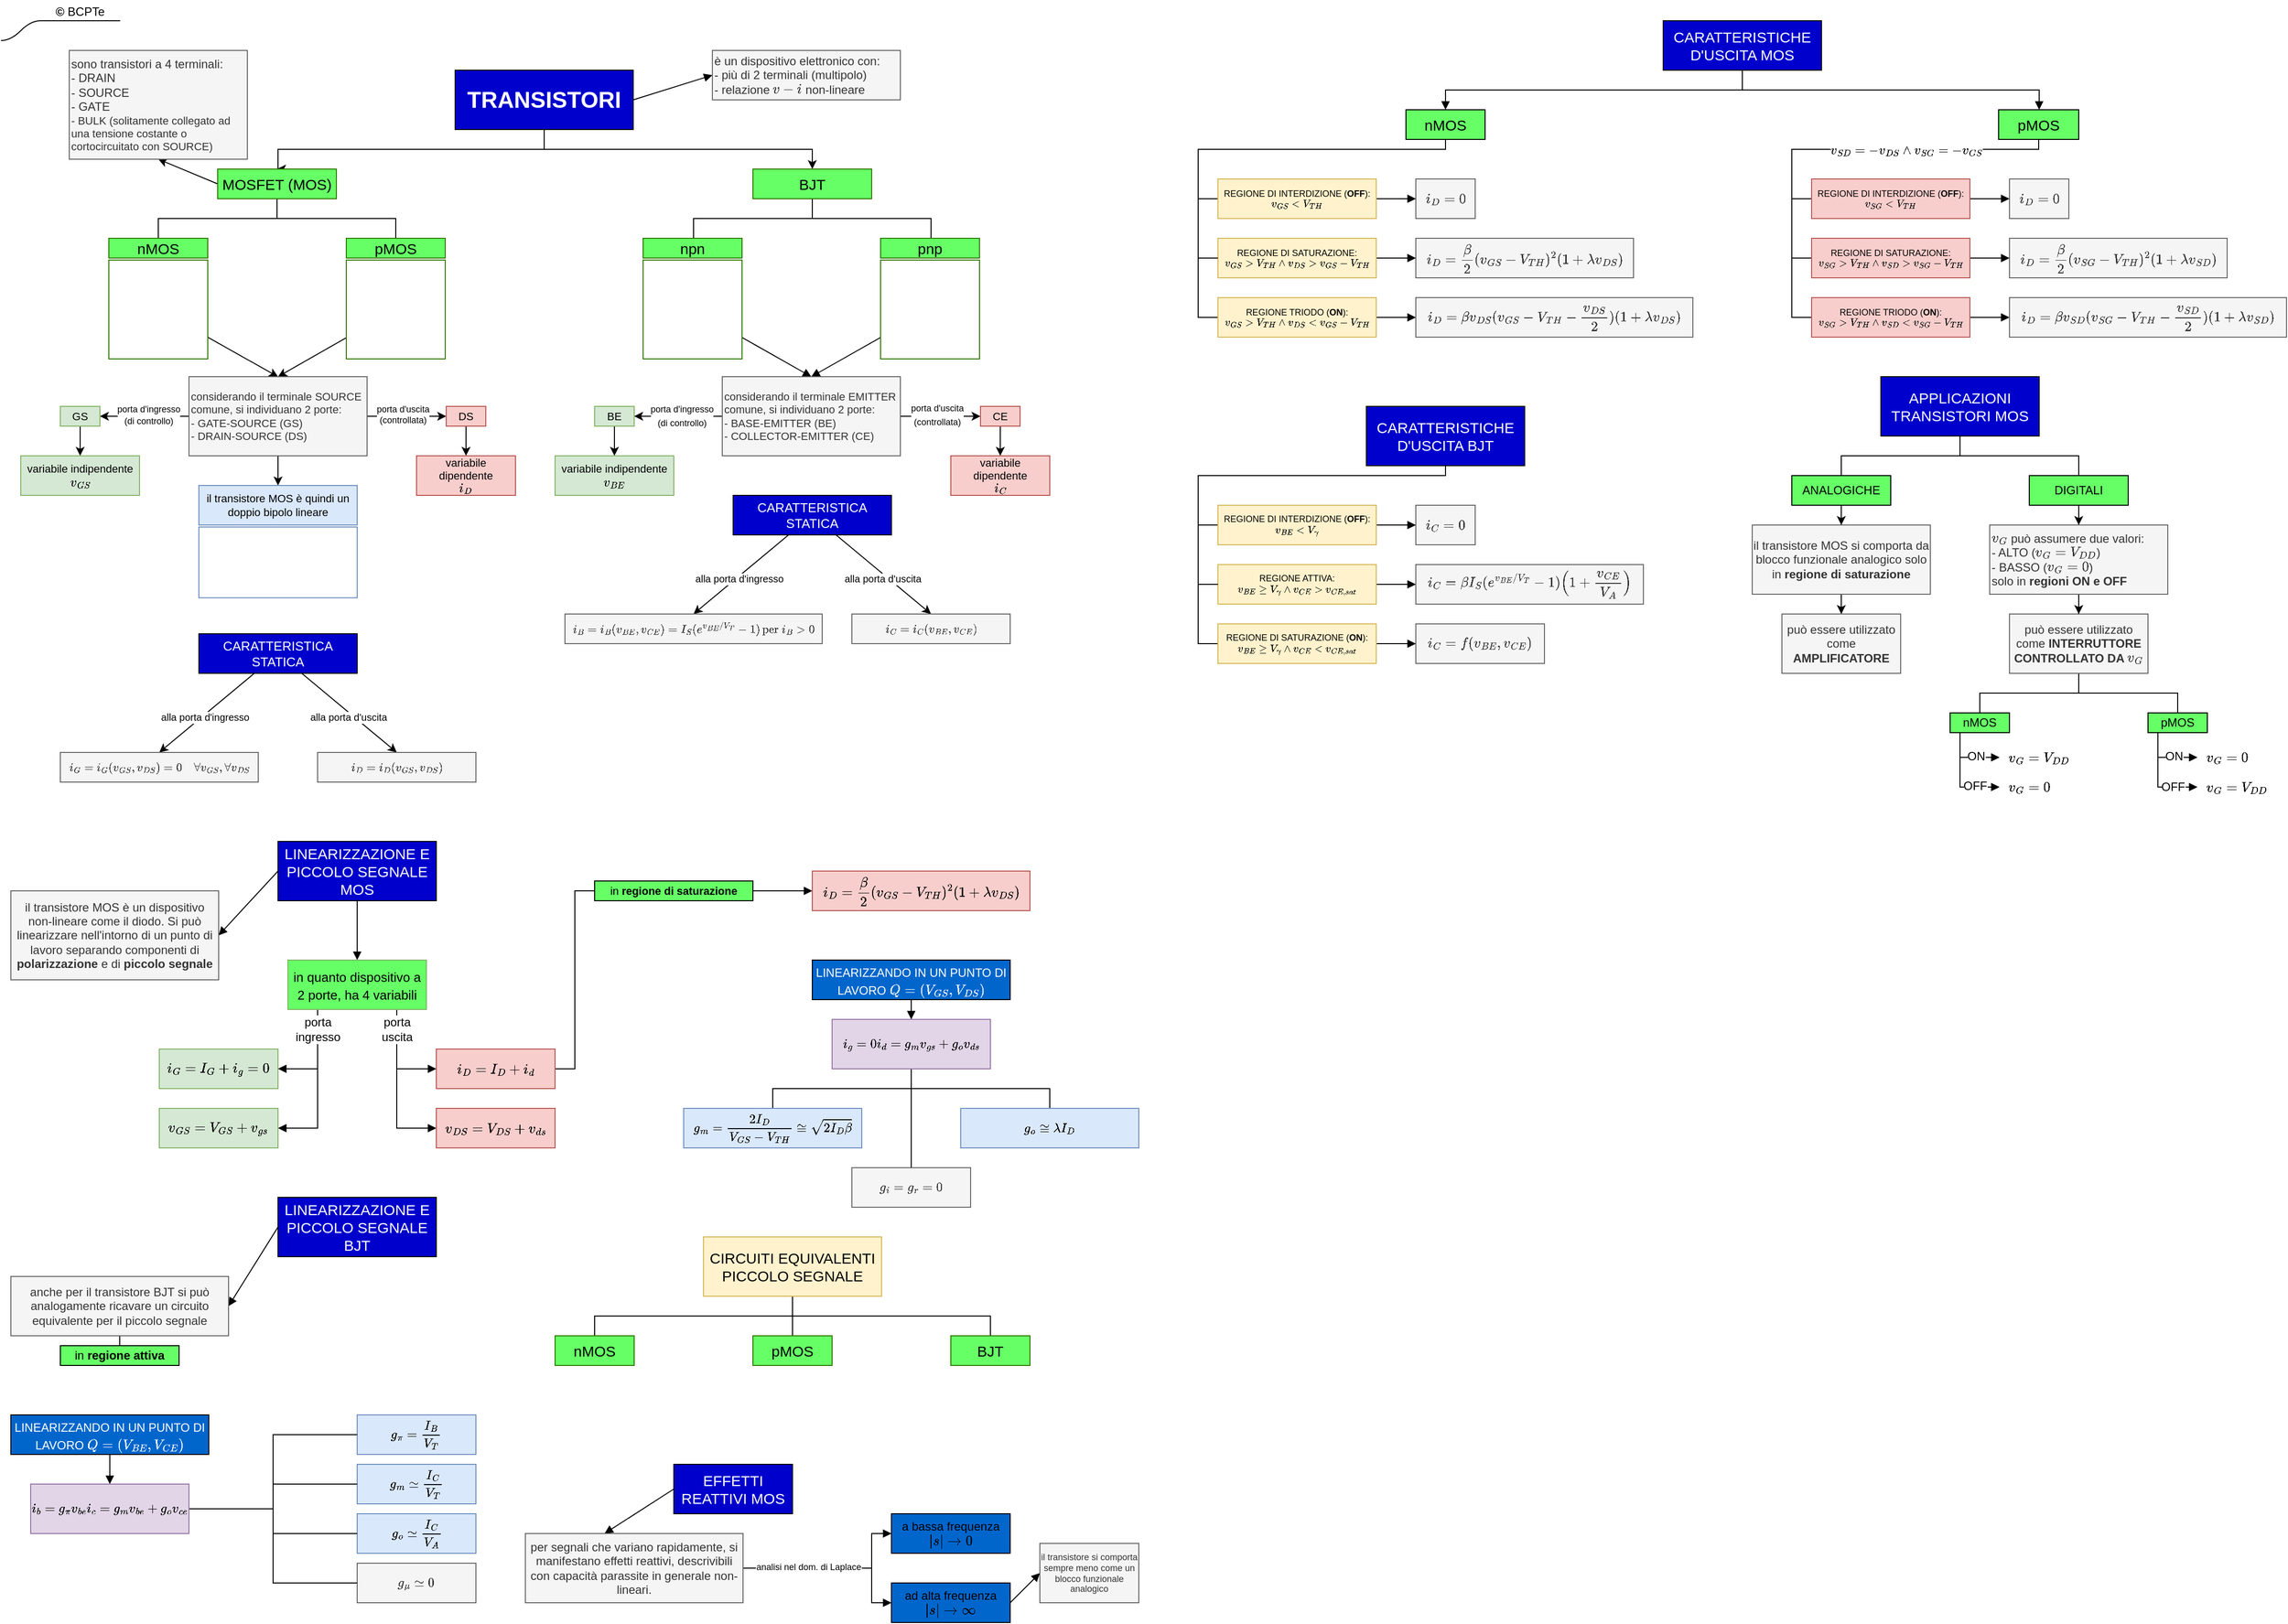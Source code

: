 <mxfile version="20.0.1" type="github">
  <diagram id="slHnJ4RoC0adQhZjdGyo" name="Pagina-1">
    <mxGraphModel dx="2221" dy="1240" grid="1" gridSize="10" guides="0" tooltips="1" connect="1" arrows="1" fold="1" page="1" pageScale="1" pageWidth="1169" pageHeight="827" math="1" shadow="0">
      <root>
        <mxCell id="0" />
        <mxCell id="1" parent="0" />
        <mxCell id="GKCKslpy26udIbWONHnp-12" style="edgeStyle=orthogonalEdgeStyle;rounded=0;orthogonalLoop=1;jettySize=auto;html=1;entryX=0.5;entryY=0;entryDx=0;entryDy=0;fontSize=15;fontColor=#000000;" parent="1" source="GKCKslpy26udIbWONHnp-1" target="GKCKslpy26udIbWONHnp-9" edge="1">
          <mxGeometry relative="1" as="geometry">
            <Array as="points">
              <mxPoint x="549" y="150" />
              <mxPoint x="280" y="150" />
              <mxPoint x="280" y="170" />
            </Array>
          </mxGeometry>
        </mxCell>
        <mxCell id="GKCKslpy26udIbWONHnp-13" style="edgeStyle=orthogonalEdgeStyle;rounded=0;orthogonalLoop=1;jettySize=auto;html=1;entryX=0.5;entryY=0;entryDx=0;entryDy=0;fontSize=15;fontColor=#000000;" parent="1" source="GKCKslpy26udIbWONHnp-1" target="GKCKslpy26udIbWONHnp-10" edge="1">
          <mxGeometry relative="1" as="geometry">
            <Array as="points">
              <mxPoint x="549" y="150" />
              <mxPoint x="820" y="150" />
            </Array>
          </mxGeometry>
        </mxCell>
        <mxCell id="X2BhTEOmSYzgq8DDmFFD-187" style="rounded=0;orthogonalLoop=1;jettySize=auto;html=1;entryX=0;entryY=0.5;entryDx=0;entryDy=0;fontSize=12;endArrow=block;endFill=1;exitX=1;exitY=0.5;exitDx=0;exitDy=0;" parent="1" source="GKCKslpy26udIbWONHnp-1" target="GKCKslpy26udIbWONHnp-6" edge="1">
          <mxGeometry relative="1" as="geometry" />
        </mxCell>
        <mxCell id="GKCKslpy26udIbWONHnp-1" value="&lt;b&gt;TRANSISTORI&lt;/b&gt;" style="whiteSpace=wrap;html=1;fontSize=23;fillColor=#0000CC;fontColor=#FFFFFF;" parent="1" vertex="1">
          <mxGeometry x="459" y="70" width="180" height="60" as="geometry" />
        </mxCell>
        <mxCell id="GKCKslpy26udIbWONHnp-4" value="&lt;b&gt;&lt;span class=&quot;mw-redirect&quot;&gt;©&lt;/span&gt;&lt;/b&gt; BCPTe" style="whiteSpace=wrap;html=1;shape=partialRectangle;top=0;left=0;bottom=1;right=0;points=[[0,1],[1,1]];fillColor=none;align=center;verticalAlign=bottom;routingCenterY=0.5;snapToPoint=1;recursiveResize=0;autosize=1;treeFolding=1;treeMoving=1;newEdgeStyle={&quot;edgeStyle&quot;:&quot;entityRelationEdgeStyle&quot;,&quot;startArrow&quot;:&quot;none&quot;,&quot;endArrow&quot;:&quot;none&quot;,&quot;segment&quot;:10,&quot;curved&quot;:1};" parent="1" vertex="1">
          <mxGeometry x="40" width="80" height="20" as="geometry" />
        </mxCell>
        <mxCell id="GKCKslpy26udIbWONHnp-5" value="" style="edgeStyle=entityRelationEdgeStyle;startArrow=none;endArrow=none;segment=10;curved=1;rounded=0;" parent="1" target="GKCKslpy26udIbWONHnp-4" edge="1">
          <mxGeometry relative="1" as="geometry">
            <mxPoint y="40" as="sourcePoint" />
          </mxGeometry>
        </mxCell>
        <mxCell id="GKCKslpy26udIbWONHnp-6" value="&lt;div style=&quot;&quot; align=&quot;left&quot;&gt;&lt;font style=&quot;font-size: 12px;&quot;&gt;è un dispositivo elettronico con:&lt;br&gt;&lt;/font&gt;&lt;/div&gt;&lt;font style=&quot;font-size: 12px;&quot;&gt;- più di 2 terminali (multipolo)&lt;br&gt;- relazione \(v-i\) non-lineare&lt;/font&gt;" style="whiteSpace=wrap;html=1;strokeColor=#666666;fillColor=#f5f5f5;align=left;fontColor=#333333;" parent="1" vertex="1">
          <mxGeometry x="719" y="50" width="190" height="50" as="geometry" />
        </mxCell>
        <mxCell id="GKCKslpy26udIbWONHnp-16" style="edgeStyle=orthogonalEdgeStyle;rounded=0;orthogonalLoop=1;jettySize=auto;html=1;entryX=0.5;entryY=0;entryDx=0;entryDy=0;fontSize=15;fontColor=#000000;endArrow=none;endFill=0;" parent="1" source="GKCKslpy26udIbWONHnp-9" target="GKCKslpy26udIbWONHnp-14" edge="1">
          <mxGeometry relative="1" as="geometry">
            <Array as="points">
              <mxPoint x="279" y="220" />
              <mxPoint x="159" y="220" />
            </Array>
          </mxGeometry>
        </mxCell>
        <mxCell id="GKCKslpy26udIbWONHnp-17" style="edgeStyle=orthogonalEdgeStyle;rounded=0;orthogonalLoop=1;jettySize=auto;html=1;entryX=0.5;entryY=0;entryDx=0;entryDy=0;fontSize=15;fontColor=#000000;endArrow=none;endFill=0;" parent="1" source="GKCKslpy26udIbWONHnp-9" target="GKCKslpy26udIbWONHnp-15" edge="1">
          <mxGeometry relative="1" as="geometry">
            <Array as="points">
              <mxPoint x="279" y="220" />
              <mxPoint x="399" y="220" />
            </Array>
          </mxGeometry>
        </mxCell>
        <mxCell id="Byet9GKhUcZKY6ZSXrdh-2" style="rounded=0;orthogonalLoop=1;jettySize=auto;html=1;entryX=0.5;entryY=1;entryDx=0;entryDy=0;exitX=0;exitY=0.5;exitDx=0;exitDy=0;" parent="1" source="GKCKslpy26udIbWONHnp-9" target="Byet9GKhUcZKY6ZSXrdh-1" edge="1">
          <mxGeometry relative="1" as="geometry" />
        </mxCell>
        <mxCell id="GKCKslpy26udIbWONHnp-9" value="&lt;font style=&quot;font-size: 15px;&quot;&gt;MOSFET (MOS)&lt;br style=&quot;font-size: 15px;&quot;&gt;&lt;/font&gt;" style="whiteSpace=wrap;html=1;fontSize=15;fontColor=#000000;fillColor=#66FF66;strokeColor=#2D7600;verticalAlign=middle;align=center;" parent="1" vertex="1">
          <mxGeometry x="219" y="170" width="120" height="30" as="geometry" />
        </mxCell>
        <mxCell id="X2BhTEOmSYzgq8DDmFFD-74" style="edgeStyle=orthogonalEdgeStyle;rounded=0;orthogonalLoop=1;jettySize=auto;html=1;entryX=0.5;entryY=0;entryDx=0;entryDy=0;fontSize=11;fontColor=#000000;endArrow=none;endFill=0;" parent="1" source="GKCKslpy26udIbWONHnp-10" target="X2BhTEOmSYzgq8DDmFFD-69" edge="1">
          <mxGeometry relative="1" as="geometry">
            <Array as="points">
              <mxPoint x="820" y="220" />
              <mxPoint x="700" y="220" />
              <mxPoint x="700" y="240" />
            </Array>
          </mxGeometry>
        </mxCell>
        <mxCell id="X2BhTEOmSYzgq8DDmFFD-75" style="edgeStyle=orthogonalEdgeStyle;rounded=0;orthogonalLoop=1;jettySize=auto;html=1;entryX=0.5;entryY=0;entryDx=0;entryDy=0;fontSize=11;fontColor=#000000;endArrow=none;endFill=0;" parent="1" source="GKCKslpy26udIbWONHnp-10" target="X2BhTEOmSYzgq8DDmFFD-70" edge="1">
          <mxGeometry relative="1" as="geometry">
            <Array as="points">
              <mxPoint x="820" y="220" />
              <mxPoint x="940" y="220" />
              <mxPoint x="940" y="240" />
            </Array>
          </mxGeometry>
        </mxCell>
        <mxCell id="GKCKslpy26udIbWONHnp-10" value="BJT" style="whiteSpace=wrap;html=1;fontSize=15;fontColor=#000000;fillColor=#66FF66;strokeColor=#2D7600;" parent="1" vertex="1">
          <mxGeometry x="760" y="170" width="120" height="30" as="geometry" />
        </mxCell>
        <mxCell id="GKCKslpy26udIbWONHnp-14" value="nMOS" style="whiteSpace=wrap;html=1;fontSize=15;fontColor=#000000;strokeColor=#2D7600;fillColor=#66FF66;" parent="1" vertex="1">
          <mxGeometry x="109" y="240" width="100" height="20" as="geometry" />
        </mxCell>
        <mxCell id="GKCKslpy26udIbWONHnp-15" value="&lt;div&gt;pMOS&lt;/div&gt;" style="whiteSpace=wrap;html=1;fontSize=15;fontColor=#000000;strokeColor=#2D7600;fillColor=#66FF66;" parent="1" vertex="1">
          <mxGeometry x="349" y="240" width="100" height="20" as="geometry" />
        </mxCell>
        <mxCell id="Byet9GKhUcZKY6ZSXrdh-12" style="edgeStyle=none;rounded=0;orthogonalLoop=1;jettySize=auto;html=1;fontSize=11;entryX=0.5;entryY=0;entryDx=0;entryDy=0;" parent="1" source="xVxi0OHTIi938xalqr-v-1" target="Byet9GKhUcZKY6ZSXrdh-6" edge="1">
          <mxGeometry relative="1" as="geometry">
            <mxPoint x="280" y="430" as="targetPoint" />
          </mxGeometry>
        </mxCell>
        <mxCell id="xVxi0OHTIi938xalqr-v-1" value="" style="shape=image;verticalLabelPosition=bottom;labelBackgroundColor=default;verticalAlign=middle;aspect=fixed;imageAspect=0;image=https://raw.githubusercontent.com/BCPTe/SETM/main/images/05/pmos_simbolo.png;imageBorder=#2D7600;perimeterSpacing=0;" parent="1" vertex="1">
          <mxGeometry x="349" y="262" width="100" height="100" as="geometry" />
        </mxCell>
        <mxCell id="Byet9GKhUcZKY6ZSXrdh-11" style="edgeStyle=none;rounded=0;orthogonalLoop=1;jettySize=auto;html=1;entryX=0.5;entryY=0;entryDx=0;entryDy=0;fontSize=11;" parent="1" source="DFONRw64RP-OTkSRBfMr-1" target="Byet9GKhUcZKY6ZSXrdh-6" edge="1">
          <mxGeometry relative="1" as="geometry" />
        </mxCell>
        <mxCell id="DFONRw64RP-OTkSRBfMr-1" value="" style="shape=image;verticalLabelPosition=bottom;labelBackgroundColor=default;verticalAlign=top;aspect=fixed;imageAspect=0;image=https://raw.githubusercontent.com/BCPTe/SETM/main/images/05/nmos_simbolo.png;imageBorder=#2D7600;" parent="1" vertex="1">
          <mxGeometry x="109" y="262" width="100" height="100" as="geometry" />
        </mxCell>
        <mxCell id="Byet9GKhUcZKY6ZSXrdh-1" value="&lt;div&gt;sono transistori a 4 terminali:&lt;/div&gt;&lt;div&gt;- DRAIN&lt;/div&gt;&lt;div&gt;- SOURCE&lt;/div&gt;&lt;div&gt;- GATE&lt;/div&gt;&lt;div style=&quot;font-size: 11px;&quot;&gt;- BULK &lt;font style=&quot;font-size: 11px;&quot;&gt;(solitamente collegato ad una tensione costante o cortocircuitato con SOURCE)&lt;/font&gt;&lt;br&gt;&lt;/div&gt;" style="whiteSpace=wrap;html=1;align=left;fillColor=#f5f5f5;fontColor=#333333;strokeColor=#666666;" parent="1" vertex="1">
          <mxGeometry x="69" y="50" width="180" height="110" as="geometry" />
        </mxCell>
        <mxCell id="Byet9GKhUcZKY6ZSXrdh-14" value="" style="edgeStyle=none;rounded=0;orthogonalLoop=1;jettySize=auto;html=1;fontSize=11;" parent="1" source="Byet9GKhUcZKY6ZSXrdh-6" target="Byet9GKhUcZKY6ZSXrdh-13" edge="1">
          <mxGeometry relative="1" as="geometry" />
        </mxCell>
        <mxCell id="Byet9GKhUcZKY6ZSXrdh-17" value="" style="edgeStyle=none;rounded=0;orthogonalLoop=1;jettySize=auto;html=1;fontSize=11;" parent="1" source="Byet9GKhUcZKY6ZSXrdh-6" target="Byet9GKhUcZKY6ZSXrdh-16" edge="1">
          <mxGeometry relative="1" as="geometry" />
        </mxCell>
        <mxCell id="Byet9GKhUcZKY6ZSXrdh-18" value="&lt;div&gt;&lt;font style=&quot;font-size: 9px;&quot;&gt;porta d&#39;ingresso&lt;/font&gt;&lt;/div&gt;&lt;div&gt;&lt;font style=&quot;font-size: 9px;&quot;&gt;(di controllo)&lt;/font&gt;&lt;/div&gt;" style="edgeLabel;html=1;align=center;verticalAlign=middle;resizable=0;points=[];fontSize=10;" parent="Byet9GKhUcZKY6ZSXrdh-17" vertex="1" connectable="0">
          <mxGeometry x="0.238" y="-1" relative="1" as="geometry">
            <mxPoint x="14" y="-1" as="offset" />
          </mxGeometry>
        </mxCell>
        <mxCell id="Byet9GKhUcZKY6ZSXrdh-22" value="" style="edgeStyle=none;rounded=0;orthogonalLoop=1;jettySize=auto;html=1;fontSize=9;" parent="1" source="Byet9GKhUcZKY6ZSXrdh-6" target="Byet9GKhUcZKY6ZSXrdh-21" edge="1">
          <mxGeometry relative="1" as="geometry" />
        </mxCell>
        <mxCell id="Byet9GKhUcZKY6ZSXrdh-23" value="&lt;div&gt;porta d&#39;uscita&lt;/div&gt;&lt;div&gt;(controllata)&lt;/div&gt;" style="edgeLabel;html=1;align=center;verticalAlign=middle;resizable=0;points=[];fontSize=9;" parent="Byet9GKhUcZKY6ZSXrdh-22" vertex="1" connectable="0">
          <mxGeometry x="-0.531" y="-2" relative="1" as="geometry">
            <mxPoint x="17" y="-4" as="offset" />
          </mxGeometry>
        </mxCell>
        <mxCell id="Byet9GKhUcZKY6ZSXrdh-6" value="&lt;div align=&quot;left&quot;&gt;considerando il terminale SOURCE comune, si individuano 2 porte:&lt;/div&gt;&lt;div align=&quot;left&quot;&gt;- GATE-SOURCE (GS)&lt;/div&gt;&lt;div align=&quot;left&quot;&gt;- DRAIN-SOURCE (DS)&lt;br&gt;&lt;/div&gt;" style="whiteSpace=wrap;html=1;fontSize=11;align=left;fillColor=#f5f5f5;fontColor=#333333;strokeColor=#666666;" parent="1" vertex="1">
          <mxGeometry x="190" y="380" width="180" height="80" as="geometry" />
        </mxCell>
        <mxCell id="Byet9GKhUcZKY6ZSXrdh-13" value="&lt;div align=&quot;center&quot;&gt;il transistore MOS è quindi un doppio bipolo lineare&lt;/div&gt;" style="whiteSpace=wrap;html=1;fontSize=11;align=center;fillColor=#dae8fc;strokeColor=#6c8ebf;" parent="1" vertex="1">
          <mxGeometry x="200" y="490" width="160" height="40" as="geometry" />
        </mxCell>
        <mxCell id="Byet9GKhUcZKY6ZSXrdh-15" value="" style="shape=image;verticalLabelPosition=bottom;labelBackgroundColor=default;verticalAlign=top;aspect=fixed;imageAspect=0;image=https://raw.githubusercontent.com/BCPTe/SETM/main/images/05/mos_doppiobipolo.png;imageBorder=#6C8EBF;" parent="1" vertex="1">
          <mxGeometry x="200" y="532" width="160" height="71.6" as="geometry" />
        </mxCell>
        <mxCell id="Byet9GKhUcZKY6ZSXrdh-25" value="" style="edgeStyle=none;rounded=0;orthogonalLoop=1;jettySize=auto;html=1;fontSize=9;" parent="1" source="Byet9GKhUcZKY6ZSXrdh-16" edge="1">
          <mxGeometry relative="1" as="geometry">
            <mxPoint x="80" y="460" as="targetPoint" />
          </mxGeometry>
        </mxCell>
        <mxCell id="Byet9GKhUcZKY6ZSXrdh-16" value="&lt;div align=&quot;center&quot;&gt;GS&lt;/div&gt;" style="whiteSpace=wrap;html=1;fontSize=11;align=center;fillColor=#d5e8d4;strokeColor=#82b366;" parent="1" vertex="1">
          <mxGeometry x="60" y="410" width="40" height="20" as="geometry" />
        </mxCell>
        <mxCell id="Byet9GKhUcZKY6ZSXrdh-27" value="" style="edgeStyle=none;rounded=0;orthogonalLoop=1;jettySize=auto;html=1;fontSize=9;exitX=0.5;exitY=1;exitDx=0;exitDy=0;entryX=0.5;entryY=0;entryDx=0;entryDy=0;" parent="1" source="Byet9GKhUcZKY6ZSXrdh-21" target="Byet9GKhUcZKY6ZSXrdh-26" edge="1">
          <mxGeometry relative="1" as="geometry">
            <mxPoint x="488.66" y="430" as="sourcePoint" />
            <mxPoint x="488.66" y="460" as="targetPoint" />
          </mxGeometry>
        </mxCell>
        <mxCell id="Byet9GKhUcZKY6ZSXrdh-21" value="&lt;div align=&quot;center&quot;&gt;DS&lt;/div&gt;" style="whiteSpace=wrap;html=1;fontSize=11;align=center;fillColor=#f8cecc;strokeColor=#b85450;" parent="1" vertex="1">
          <mxGeometry x="450" y="410" width="40" height="20" as="geometry" />
        </mxCell>
        <mxCell id="Byet9GKhUcZKY6ZSXrdh-24" value="&lt;div&gt;variabile indipendente&lt;/div&gt;&lt;div&gt;\(v_{GS}\)&lt;br&gt;&lt;/div&gt;" style="whiteSpace=wrap;html=1;fontSize=11;fillColor=#d5e8d4;strokeColor=#82b366;" parent="1" vertex="1">
          <mxGeometry x="20" y="460" width="120" height="40" as="geometry" />
        </mxCell>
        <mxCell id="Byet9GKhUcZKY6ZSXrdh-26" value="&lt;div&gt;variabile dipendente&lt;/div&gt;&lt;div&gt;\(i_D\)&lt;br&gt;&lt;/div&gt;" style="whiteSpace=wrap;html=1;fontSize=11;fillColor=#f8cecc;strokeColor=#b85450;" parent="1" vertex="1">
          <mxGeometry x="420" y="460" width="100" height="40" as="geometry" />
        </mxCell>
        <mxCell id="Byet9GKhUcZKY6ZSXrdh-38" style="edgeStyle=none;rounded=0;orthogonalLoop=1;jettySize=auto;html=1;entryX=0.5;entryY=0;entryDx=0;entryDy=0;fontSize=10;" parent="1" source="Byet9GKhUcZKY6ZSXrdh-33" target="Byet9GKhUcZKY6ZSXrdh-36" edge="1">
          <mxGeometry relative="1" as="geometry" />
        </mxCell>
        <mxCell id="Byet9GKhUcZKY6ZSXrdh-39" value="alla porta d&#39;ingresso" style="edgeLabel;html=1;align=center;verticalAlign=middle;resizable=0;points=[];fontSize=10;" parent="Byet9GKhUcZKY6ZSXrdh-38" vertex="1" connectable="0">
          <mxGeometry x="0.23" y="2" relative="1" as="geometry">
            <mxPoint x="8" y="-7" as="offset" />
          </mxGeometry>
        </mxCell>
        <mxCell id="Byet9GKhUcZKY6ZSXrdh-42" style="edgeStyle=none;rounded=0;orthogonalLoop=1;jettySize=auto;html=1;entryX=0.5;entryY=0;entryDx=0;entryDy=0;fontSize=10;" parent="1" source="Byet9GKhUcZKY6ZSXrdh-33" target="Byet9GKhUcZKY6ZSXrdh-37" edge="1">
          <mxGeometry relative="1" as="geometry" />
        </mxCell>
        <mxCell id="Byet9GKhUcZKY6ZSXrdh-43" value="alla porta d&#39;uscita" style="edgeLabel;html=1;align=center;verticalAlign=middle;resizable=0;points=[];fontSize=10;" parent="Byet9GKhUcZKY6ZSXrdh-42" vertex="1" connectable="0">
          <mxGeometry x="-0.073" y="-1" relative="1" as="geometry">
            <mxPoint x="3" y="6" as="offset" />
          </mxGeometry>
        </mxCell>
        <mxCell id="Byet9GKhUcZKY6ZSXrdh-33" value="&lt;div style=&quot;font-size: 13px;&quot;&gt;&lt;font style=&quot;font-size: 13px;&quot;&gt;CARATTERISTICA STATICA&lt;br&gt;&lt;/font&gt;&lt;/div&gt;" style="whiteSpace=wrap;html=1;fontSize=23;fillColor=#0000CC;fontColor=#FFFFFF;" parent="1" vertex="1">
          <mxGeometry x="200" y="640" width="160" height="40" as="geometry" />
        </mxCell>
        <mxCell id="Byet9GKhUcZKY6ZSXrdh-36" value="$$i_G = i_G(v_{GS},v_{DS}) = 0 \quad \forall v_{GS}, \forall v_{DS}$$" style="text;whiteSpace=wrap;html=1;fontSize=10;verticalAlign=middle;align=center;labelBorderColor=none;strokeColor=#666666;strokeWidth=1;fillColor=#f5f5f5;fontColor=#333333;" parent="1" vertex="1">
          <mxGeometry x="60" y="760" width="200" height="30" as="geometry" />
        </mxCell>
        <mxCell id="Byet9GKhUcZKY6ZSXrdh-37" value="$$i_D = i_D(v_{GS},v_{DS})$$" style="text;whiteSpace=wrap;html=1;fontSize=10;verticalAlign=middle;align=center;labelBorderColor=none;strokeColor=#666666;strokeWidth=1;fillColor=#f5f5f5;fontColor=#333333;" parent="1" vertex="1">
          <mxGeometry x="320" y="760" width="160" height="30" as="geometry" />
        </mxCell>
        <mxCell id="X2BhTEOmSYzgq8DDmFFD-45" style="edgeStyle=orthogonalEdgeStyle;rounded=0;orthogonalLoop=1;jettySize=auto;html=1;entryX=0;entryY=0.5;entryDx=0;entryDy=0;fontSize=12;fontColor=#000000;endArrow=none;endFill=0;" parent="1" source="X2BhTEOmSYzgq8DDmFFD-2" target="X2BhTEOmSYzgq8DDmFFD-13" edge="1">
          <mxGeometry relative="1" as="geometry">
            <Array as="points">
              <mxPoint x="1460" y="150" />
              <mxPoint x="1210" y="150" />
              <mxPoint x="1210" y="320" />
            </Array>
          </mxGeometry>
        </mxCell>
        <mxCell id="X2BhTEOmSYzgq8DDmFFD-52" style="edgeStyle=orthogonalEdgeStyle;rounded=0;orthogonalLoop=1;jettySize=auto;html=1;entryX=0;entryY=0.5;entryDx=0;entryDy=0;fontSize=12;fontColor=#000000;endArrow=none;endFill=0;" parent="1" source="X2BhTEOmSYzgq8DDmFFD-2" target="X2BhTEOmSYzgq8DDmFFD-12" edge="1">
          <mxGeometry relative="1" as="geometry">
            <Array as="points">
              <mxPoint x="1460" y="150" />
              <mxPoint x="1210" y="150" />
              <mxPoint x="1210" y="200" />
            </Array>
          </mxGeometry>
        </mxCell>
        <mxCell id="X2BhTEOmSYzgq8DDmFFD-2" value="nMOS" style="whiteSpace=wrap;html=1;fontSize=15;fillColor=#66FF66;fontColor=#000000;" parent="1" vertex="1">
          <mxGeometry x="1420" y="110" width="80" height="30" as="geometry" />
        </mxCell>
        <mxCell id="X2BhTEOmSYzgq8DDmFFD-3" value="$$i_D = 0$$" style="whiteSpace=wrap;html=1;strokeColor=#666666;fillColor=#f5f5f5;fontColor=#333333;" parent="1" vertex="1">
          <mxGeometry x="1430" y="180" width="60" height="40" as="geometry" />
        </mxCell>
        <mxCell id="X2BhTEOmSYzgq8DDmFFD-5" value="$$i_D = \frac{\beta}{2}(v_{GS}-V_{TH})^2(1+\lambda v_{DS})$$" style="whiteSpace=wrap;html=1;strokeColor=#666666;fillColor=#f5f5f5;fontColor=#333333;" parent="1" vertex="1">
          <mxGeometry x="1430" y="240" width="220" height="40" as="geometry" />
        </mxCell>
        <mxCell id="X2BhTEOmSYzgq8DDmFFD-47" style="edgeStyle=orthogonalEdgeStyle;rounded=0;orthogonalLoop=1;jettySize=auto;html=1;fontSize=12;fontColor=#000000;endArrow=block;endFill=1;entryX=0;entryY=0.5;entryDx=0;entryDy=0;" parent="1" source="X2BhTEOmSYzgq8DDmFFD-12" target="X2BhTEOmSYzgq8DDmFFD-3" edge="1">
          <mxGeometry relative="1" as="geometry">
            <mxPoint x="1420" y="200" as="targetPoint" />
          </mxGeometry>
        </mxCell>
        <mxCell id="X2BhTEOmSYzgq8DDmFFD-12" value="&lt;div style=&quot;font-size: 9px;&quot;&gt;REGIONE DI INTERDIZIONE (&lt;b&gt;OFF&lt;/b&gt;):&lt;/div&gt;&lt;div style=&quot;font-size: 9px;&quot;&gt;\( v_{GS} &amp;lt; V_{TH} \)&lt;br style=&quot;font-size: 9px;&quot;&gt;&lt;/div&gt;" style="whiteSpace=wrap;html=1;fontSize=9;fillColor=#fff2cc;strokeColor=#d6b656;" parent="1" vertex="1">
          <mxGeometry x="1230" y="180" width="160" height="40" as="geometry" />
        </mxCell>
        <mxCell id="X2BhTEOmSYzgq8DDmFFD-49" style="edgeStyle=orthogonalEdgeStyle;rounded=0;orthogonalLoop=1;jettySize=auto;html=1;fontSize=12;fontColor=#000000;endArrow=block;endFill=1;entryX=0;entryY=0.5;entryDx=0;entryDy=0;" parent="1" source="X2BhTEOmSYzgq8DDmFFD-13" target="X2BhTEOmSYzgq8DDmFFD-46" edge="1">
          <mxGeometry relative="1" as="geometry">
            <mxPoint x="1420" y="320" as="targetPoint" />
          </mxGeometry>
        </mxCell>
        <mxCell id="X2BhTEOmSYzgq8DDmFFD-13" value="&lt;div style=&quot;font-size: 9px;&quot;&gt;REGIONE TRIODO (&lt;b&gt;ON&lt;/b&gt;):&lt;/div&gt;&lt;div style=&quot;font-size: 9px;&quot;&gt;\( v_{GS} &amp;gt; V_{TH} \wedge v_{DS} &amp;lt; v_{GS}-V_{TH} \)&lt;br style=&quot;font-size: 9px;&quot;&gt;&lt;/div&gt;" style="whiteSpace=wrap;html=1;fontSize=9;fillColor=#fff2cc;strokeColor=#d6b656;" parent="1" vertex="1">
          <mxGeometry x="1230" y="300" width="160" height="40" as="geometry" />
        </mxCell>
        <mxCell id="X2BhTEOmSYzgq8DDmFFD-48" style="edgeStyle=orthogonalEdgeStyle;rounded=0;orthogonalLoop=1;jettySize=auto;html=1;fontSize=12;fontColor=#000000;endArrow=block;endFill=1;entryX=0;entryY=0.5;entryDx=0;entryDy=0;" parent="1" source="X2BhTEOmSYzgq8DDmFFD-14" target="X2BhTEOmSYzgq8DDmFFD-5" edge="1">
          <mxGeometry relative="1" as="geometry">
            <mxPoint x="1420" y="260" as="targetPoint" />
          </mxGeometry>
        </mxCell>
        <mxCell id="X2BhTEOmSYzgq8DDmFFD-14" value="&lt;div style=&quot;font-size: 9px;&quot;&gt;REGIONE DI SATURAZIONE:&lt;/div&gt;&lt;div style=&quot;font-size: 9px;&quot;&gt;\( v_{GS} &amp;gt; V_{TH} \wedge v_{DS} &amp;gt; v_{GS}-V_{TH} \)&lt;/div&gt;" style="whiteSpace=wrap;html=1;fontSize=9;fillColor=#fff2cc;strokeColor=#d6b656;" parent="1" vertex="1">
          <mxGeometry x="1230" y="240" width="160" height="40" as="geometry" />
        </mxCell>
        <mxCell id="X2BhTEOmSYzgq8DDmFFD-41" style="edgeStyle=orthogonalEdgeStyle;rounded=0;orthogonalLoop=1;jettySize=auto;html=1;entryX=0.5;entryY=0;entryDx=0;entryDy=0;fontSize=9;fontColor=#000000;endArrow=block;endFill=1;" parent="1" source="X2BhTEOmSYzgq8DDmFFD-20" target="X2BhTEOmSYzgq8DDmFFD-2" edge="1">
          <mxGeometry relative="1" as="geometry">
            <Array as="points">
              <mxPoint x="1760" y="90" />
              <mxPoint x="1460" y="90" />
            </Array>
          </mxGeometry>
        </mxCell>
        <mxCell id="X2BhTEOmSYzgq8DDmFFD-42" style="edgeStyle=orthogonalEdgeStyle;rounded=0;orthogonalLoop=1;jettySize=auto;html=1;entryX=0.5;entryY=0;entryDx=0;entryDy=0;fontSize=9;fontColor=#000000;endArrow=block;endFill=1;" parent="1" source="X2BhTEOmSYzgq8DDmFFD-20" target="X2BhTEOmSYzgq8DDmFFD-34" edge="1">
          <mxGeometry relative="1" as="geometry">
            <Array as="points">
              <mxPoint x="1760" y="90" />
              <mxPoint x="2060" y="90" />
              <mxPoint x="2060" y="110" />
            </Array>
          </mxGeometry>
        </mxCell>
        <mxCell id="X2BhTEOmSYzgq8DDmFFD-20" value="&lt;div style=&quot;font-size: 15px;&quot;&gt;&lt;font style=&quot;font-size: 15px;&quot;&gt;CARATTERISTICHE D&#39;USCITA MOS&lt;br style=&quot;font-size: 15px;&quot;&gt;&lt;/font&gt;&lt;/div&gt;" style="whiteSpace=wrap;html=1;fontSize=15;fillColor=#0000CC;fontColor=#FFFFFF;" parent="1" vertex="1">
          <mxGeometry x="1680" y="20" width="160" height="50" as="geometry" />
        </mxCell>
        <mxCell id="X2BhTEOmSYzgq8DDmFFD-64" style="edgeStyle=orthogonalEdgeStyle;rounded=0;orthogonalLoop=1;jettySize=auto;html=1;entryX=0;entryY=0.5;entryDx=0;entryDy=0;fontSize=12;fontColor=#000000;endArrow=none;endFill=0;" parent="1" source="X2BhTEOmSYzgq8DDmFFD-34" target="X2BhTEOmSYzgq8DDmFFD-58" edge="1">
          <mxGeometry relative="1" as="geometry">
            <Array as="points">
              <mxPoint x="2060" y="150" />
              <mxPoint x="1810" y="150" />
              <mxPoint x="1810" y="200" />
            </Array>
          </mxGeometry>
        </mxCell>
        <mxCell id="X2BhTEOmSYzgq8DDmFFD-65" style="edgeStyle=orthogonalEdgeStyle;rounded=0;orthogonalLoop=1;jettySize=auto;html=1;entryX=0;entryY=0.5;entryDx=0;entryDy=0;fontSize=12;fontColor=#000000;endArrow=none;endFill=0;" parent="1" source="X2BhTEOmSYzgq8DDmFFD-34" target="X2BhTEOmSYzgq8DDmFFD-62" edge="1">
          <mxGeometry relative="1" as="geometry">
            <Array as="points">
              <mxPoint x="2060" y="150" />
              <mxPoint x="1810" y="150" />
              <mxPoint x="1810" y="260" />
            </Array>
          </mxGeometry>
        </mxCell>
        <mxCell id="X2BhTEOmSYzgq8DDmFFD-66" style="edgeStyle=orthogonalEdgeStyle;rounded=0;orthogonalLoop=1;jettySize=auto;html=1;entryX=0;entryY=0.5;entryDx=0;entryDy=0;fontSize=12;fontColor=#000000;endArrow=none;endFill=0;" parent="1" edge="1">
          <mxGeometry relative="1" as="geometry">
            <mxPoint x="2059.52" y="140" as="sourcePoint" />
            <mxPoint x="1830" y="320" as="targetPoint" />
            <Array as="points">
              <mxPoint x="2060" y="150" />
              <mxPoint x="1810" y="150" />
              <mxPoint x="1810" y="320" />
            </Array>
          </mxGeometry>
        </mxCell>
        <mxCell id="X2BhTEOmSYzgq8DDmFFD-68" value="$$v_{SD} = -v_{DS} \wedge v_{SG} = -v_{GS}$$" style="edgeLabel;html=1;align=center;verticalAlign=middle;resizable=0;points=[];fontSize=11;fontColor=#000000;labelBackgroundColor=default;spacing=2;spacingLeft=0;labelBorderColor=none;" parent="X2BhTEOmSYzgq8DDmFFD-66" vertex="1" connectable="0">
          <mxGeometry x="-0.201" y="1" relative="1" as="geometry">
            <mxPoint x="35" as="offset" />
          </mxGeometry>
        </mxCell>
        <mxCell id="X2BhTEOmSYzgq8DDmFFD-34" value="pMOS" style="whiteSpace=wrap;html=1;fontSize=15;fillColor=#66FF66;fontColor=#000000;" parent="1" vertex="1">
          <mxGeometry x="2019" y="110" width="81" height="30" as="geometry" />
        </mxCell>
        <mxCell id="X2BhTEOmSYzgq8DDmFFD-46" value="$$i_D = \beta v_{DS}(v_{GS}-V_{TH}-\frac{v_{DS}}{2}) (1+\lambda v_{DS})$$" style="text;whiteSpace=wrap;html=1;fontSize=12;fontColor=#333333;verticalAlign=middle;align=center;fillColor=#f5f5f5;strokeColor=#666666;" parent="1" vertex="1">
          <mxGeometry x="1430" y="300" width="280" height="40" as="geometry" />
        </mxCell>
        <mxCell id="X2BhTEOmSYzgq8DDmFFD-51" style="edgeStyle=orthogonalEdgeStyle;rounded=0;orthogonalLoop=1;jettySize=auto;html=1;entryX=0;entryY=0.5;entryDx=0;entryDy=0;fontSize=12;fontColor=#000000;endArrow=none;endFill=0;" parent="1" target="X2BhTEOmSYzgq8DDmFFD-14" edge="1">
          <mxGeometry relative="1" as="geometry">
            <mxPoint x="1469.742" y="139.99" as="sourcePoint" />
            <mxPoint x="1210.23" y="259.99" as="targetPoint" />
            <Array as="points">
              <mxPoint x="1460" y="140" />
              <mxPoint x="1460" y="150" />
              <mxPoint x="1210" y="150" />
              <mxPoint x="1210" y="260" />
            </Array>
          </mxGeometry>
        </mxCell>
        <mxCell id="X2BhTEOmSYzgq8DDmFFD-55" value="$$i_D = 0$$" style="whiteSpace=wrap;html=1;strokeColor=#666666;fillColor=#f5f5f5;fontColor=#333333;" parent="1" vertex="1">
          <mxGeometry x="2030" y="180" width="60" height="40" as="geometry" />
        </mxCell>
        <mxCell id="X2BhTEOmSYzgq8DDmFFD-56" value="$$i_D = \frac{\beta}{2}(v_{SG}-V_{TH})^2(1+\lambda v_{SD})$$" style="whiteSpace=wrap;html=1;strokeColor=#666666;fillColor=#f5f5f5;fontColor=#333333;" parent="1" vertex="1">
          <mxGeometry x="2030" y="240" width="220" height="40" as="geometry" />
        </mxCell>
        <mxCell id="X2BhTEOmSYzgq8DDmFFD-57" style="edgeStyle=orthogonalEdgeStyle;rounded=0;orthogonalLoop=1;jettySize=auto;html=1;fontSize=12;fontColor=#000000;endArrow=block;endFill=1;entryX=0;entryY=0.5;entryDx=0;entryDy=0;" parent="1" source="X2BhTEOmSYzgq8DDmFFD-58" target="X2BhTEOmSYzgq8DDmFFD-55" edge="1">
          <mxGeometry relative="1" as="geometry">
            <mxPoint x="2020" y="200" as="targetPoint" />
          </mxGeometry>
        </mxCell>
        <mxCell id="X2BhTEOmSYzgq8DDmFFD-58" value="&lt;div style=&quot;font-size: 9px;&quot;&gt;REGIONE DI INTERDIZIONE (&lt;b&gt;OFF&lt;/b&gt;):&lt;/div&gt;&lt;div style=&quot;font-size: 9px;&quot;&gt;\( v_{SG} &amp;lt; V_{TH} \)&lt;br style=&quot;font-size: 9px;&quot;&gt;&lt;/div&gt;" style="whiteSpace=wrap;html=1;fontSize=9;fillColor=#f8cecc;strokeColor=#b85450;" parent="1" vertex="1">
          <mxGeometry x="1830" y="180" width="160" height="40" as="geometry" />
        </mxCell>
        <mxCell id="X2BhTEOmSYzgq8DDmFFD-59" style="edgeStyle=orthogonalEdgeStyle;rounded=0;orthogonalLoop=1;jettySize=auto;html=1;fontSize=12;fontColor=#000000;endArrow=block;endFill=1;entryX=0;entryY=0.5;entryDx=0;entryDy=0;" parent="1" source="X2BhTEOmSYzgq8DDmFFD-60" edge="1">
          <mxGeometry relative="1" as="geometry">
            <mxPoint x="2030" y="320" as="targetPoint" />
          </mxGeometry>
        </mxCell>
        <mxCell id="X2BhTEOmSYzgq8DDmFFD-60" value="&lt;div style=&quot;font-size: 9px;&quot;&gt;REGIONE TRIODO (&lt;b&gt;ON&lt;/b&gt;):&lt;/div&gt;&lt;div style=&quot;font-size: 9px;&quot;&gt;\( v_{SG} &amp;gt; V_{TH} \wedge v_{SD} &amp;lt; v_{SG}-V_{TH} \)&lt;br style=&quot;font-size: 9px;&quot;&gt;&lt;/div&gt;" style="whiteSpace=wrap;html=1;fontSize=9;fillColor=#f8cecc;strokeColor=#b85450;" parent="1" vertex="1">
          <mxGeometry x="1830" y="300" width="160" height="40" as="geometry" />
        </mxCell>
        <mxCell id="X2BhTEOmSYzgq8DDmFFD-61" style="edgeStyle=orthogonalEdgeStyle;rounded=0;orthogonalLoop=1;jettySize=auto;html=1;fontSize=12;fontColor=#000000;endArrow=block;endFill=1;entryX=0;entryY=0.5;entryDx=0;entryDy=0;" parent="1" source="X2BhTEOmSYzgq8DDmFFD-62" target="X2BhTEOmSYzgq8DDmFFD-56" edge="1">
          <mxGeometry relative="1" as="geometry">
            <mxPoint x="2020" y="260" as="targetPoint" />
          </mxGeometry>
        </mxCell>
        <mxCell id="X2BhTEOmSYzgq8DDmFFD-62" value="&lt;div style=&quot;font-size: 9px;&quot;&gt;REGIONE DI SATURAZIONE:&lt;/div&gt;&lt;div style=&quot;font-size: 9px;&quot;&gt;\( v_{SG} &amp;gt; V_{TH} \wedge v_{SD} &amp;gt; v_{SG}-V_{TH} \)&lt;/div&gt;" style="whiteSpace=wrap;html=1;fontSize=9;fillColor=#f8cecc;strokeColor=#b85450;" parent="1" vertex="1">
          <mxGeometry x="1830" y="240" width="160" height="40" as="geometry" />
        </mxCell>
        <mxCell id="X2BhTEOmSYzgq8DDmFFD-63" value="$$i_D = \beta v_{SD}(v_{SG}-V_{TH}-\frac{v_{SD}}{2}) (1+\lambda v_{SD})$$" style="text;whiteSpace=wrap;html=1;fontSize=12;fontColor=#333333;verticalAlign=middle;align=center;fillColor=#f5f5f5;strokeColor=#666666;" parent="1" vertex="1">
          <mxGeometry x="2030" y="300" width="280" height="40" as="geometry" />
        </mxCell>
        <mxCell id="X2BhTEOmSYzgq8DDmFFD-69" value="npn" style="whiteSpace=wrap;html=1;fontSize=15;fontColor=#000000;strokeColor=#2D7600;fillColor=#66FF66;" parent="1" vertex="1">
          <mxGeometry x="649" y="240" width="100" height="20" as="geometry" />
        </mxCell>
        <mxCell id="X2BhTEOmSYzgq8DDmFFD-70" value="pnp" style="whiteSpace=wrap;html=1;fontSize=15;fontColor=#000000;strokeColor=#2D7600;fillColor=#66FF66;" parent="1" vertex="1">
          <mxGeometry x="889" y="240" width="100" height="20" as="geometry" />
        </mxCell>
        <mxCell id="X2BhTEOmSYzgq8DDmFFD-81" style="edgeStyle=none;rounded=0;orthogonalLoop=1;jettySize=auto;html=1;entryX=0.5;entryY=0;entryDx=0;entryDy=0;fontSize=11;fontColor=#000000;endArrow=block;endFill=1;" parent="1" source="X2BhTEOmSYzgq8DDmFFD-71" target="X2BhTEOmSYzgq8DDmFFD-76" edge="1">
          <mxGeometry relative="1" as="geometry" />
        </mxCell>
        <mxCell id="X2BhTEOmSYzgq8DDmFFD-71" value="" style="shape=image;verticalLabelPosition=bottom;labelBackgroundColor=default;verticalAlign=middle;aspect=fixed;imageAspect=0;image=https://raw.githubusercontent.com/BCPTe/SETM/main/images/05/pnp_simbolo.png;imageBorder=#2D7600;perimeterSpacing=0;" parent="1" vertex="1">
          <mxGeometry x="889" y="262" width="100" height="100" as="geometry" />
        </mxCell>
        <mxCell id="X2BhTEOmSYzgq8DDmFFD-80" style="edgeStyle=none;rounded=0;orthogonalLoop=1;jettySize=auto;html=1;entryX=0.5;entryY=0;entryDx=0;entryDy=0;fontSize=11;fontColor=#000000;endArrow=block;endFill=1;" parent="1" source="X2BhTEOmSYzgq8DDmFFD-72" target="X2BhTEOmSYzgq8DDmFFD-76" edge="1">
          <mxGeometry relative="1" as="geometry" />
        </mxCell>
        <mxCell id="X2BhTEOmSYzgq8DDmFFD-72" value="" style="shape=image;verticalLabelPosition=bottom;labelBackgroundColor=default;verticalAlign=top;aspect=fixed;imageAspect=0;image=https://raw.githubusercontent.com/BCPTe/SETM/main/images/05/npn_simbolo.png;imageBorder=#2D7600;" parent="1" vertex="1">
          <mxGeometry x="649" y="262" width="100" height="100" as="geometry" />
        </mxCell>
        <mxCell id="X2BhTEOmSYzgq8DDmFFD-92" style="edgeStyle=none;rounded=0;orthogonalLoop=1;jettySize=auto;html=1;entryX=1;entryY=0.5;entryDx=0;entryDy=0;fontSize=11;fontColor=#000000;endArrow=classic;endFill=1;" parent="1" source="X2BhTEOmSYzgq8DDmFFD-76" target="X2BhTEOmSYzgq8DDmFFD-90" edge="1">
          <mxGeometry relative="1" as="geometry" />
        </mxCell>
        <mxCell id="X2BhTEOmSYzgq8DDmFFD-93" value="&lt;div&gt;&lt;font style=&quot;font-size: 9px;&quot;&gt;porta d&#39;ingresso&lt;/font&gt;&lt;/div&gt;&lt;div&gt;&lt;font style=&quot;font-size: 9px;&quot;&gt;(di controllo)&lt;/font&gt;&lt;/div&gt;" style="edgeLabel;html=1;align=center;verticalAlign=middle;resizable=0;points=[];fontSize=11;fontColor=#000000;" parent="X2BhTEOmSYzgq8DDmFFD-92" vertex="1" connectable="0">
          <mxGeometry x="-0.103" relative="1" as="geometry">
            <mxPoint x="-1" y="-1" as="offset" />
          </mxGeometry>
        </mxCell>
        <mxCell id="X2BhTEOmSYzgq8DDmFFD-95" style="edgeStyle=none;rounded=0;orthogonalLoop=1;jettySize=auto;html=1;entryX=0;entryY=0.5;entryDx=0;entryDy=0;fontSize=11;fontColor=#000000;endArrow=classic;endFill=1;" parent="1" source="X2BhTEOmSYzgq8DDmFFD-76" target="X2BhTEOmSYzgq8DDmFFD-86" edge="1">
          <mxGeometry relative="1" as="geometry" />
        </mxCell>
        <mxCell id="X2BhTEOmSYzgq8DDmFFD-96" value="&lt;div&gt;&lt;font style=&quot;font-size: 9px;&quot;&gt;porta d&#39;uscita&lt;/font&gt;&lt;/div&gt;&lt;div&gt;&lt;font style=&quot;font-size: 9px;&quot;&gt;(controllata)&lt;/font&gt;&lt;/div&gt;" style="edgeLabel;html=1;align=center;verticalAlign=middle;resizable=0;points=[];fontSize=11;fontColor=#000000;" parent="X2BhTEOmSYzgq8DDmFFD-95" vertex="1" connectable="0">
          <mxGeometry x="-0.272" y="-1" relative="1" as="geometry">
            <mxPoint x="7" y="-3" as="offset" />
          </mxGeometry>
        </mxCell>
        <mxCell id="X2BhTEOmSYzgq8DDmFFD-76" value="&lt;div align=&quot;left&quot;&gt;considerando il terminale EMITTER comune, si individuano 2 porte:&lt;/div&gt;&lt;div align=&quot;left&quot;&gt;- BASE-EMITTER (BE)&lt;/div&gt;&lt;div align=&quot;left&quot;&gt;- COLLECTOR-EMITTER (CE)&lt;br&gt;&lt;/div&gt;" style="whiteSpace=wrap;html=1;fontSize=11;align=left;fillColor=#f5f5f5;fontColor=#333333;strokeColor=#666666;" parent="1" vertex="1">
          <mxGeometry x="729" y="380" width="180" height="80" as="geometry" />
        </mxCell>
        <mxCell id="X2BhTEOmSYzgq8DDmFFD-85" value="" style="edgeStyle=none;rounded=0;orthogonalLoop=1;jettySize=auto;html=1;fontSize=9;exitX=0.5;exitY=1;exitDx=0;exitDy=0;entryX=0.5;entryY=0;entryDx=0;entryDy=0;" parent="1" source="X2BhTEOmSYzgq8DDmFFD-86" target="X2BhTEOmSYzgq8DDmFFD-87" edge="1">
          <mxGeometry relative="1" as="geometry">
            <mxPoint x="1071.49" y="434" as="sourcePoint" />
            <mxPoint x="1071.49" y="464" as="targetPoint" />
          </mxGeometry>
        </mxCell>
        <mxCell id="X2BhTEOmSYzgq8DDmFFD-86" value="CE" style="whiteSpace=wrap;html=1;fontSize=11;align=center;fillColor=#f8cecc;strokeColor=#b85450;" parent="1" vertex="1">
          <mxGeometry x="990" y="410" width="40" height="20" as="geometry" />
        </mxCell>
        <mxCell id="X2BhTEOmSYzgq8DDmFFD-87" value="&lt;div&gt;variabile dipendente&lt;/div&gt;&lt;div&gt;\(i_C\)&lt;br&gt;&lt;/div&gt;" style="whiteSpace=wrap;html=1;fontSize=11;fillColor=#f8cecc;strokeColor=#b85450;" parent="1" vertex="1">
          <mxGeometry x="960" y="460" width="100" height="40" as="geometry" />
        </mxCell>
        <mxCell id="X2BhTEOmSYzgq8DDmFFD-89" value="" style="edgeStyle=none;rounded=0;orthogonalLoop=1;jettySize=auto;html=1;fontSize=9;entryX=0.5;entryY=0;entryDx=0;entryDy=0;" parent="1" source="X2BhTEOmSYzgq8DDmFFD-90" target="X2BhTEOmSYzgq8DDmFFD-91" edge="1">
          <mxGeometry relative="1" as="geometry">
            <mxPoint x="570" y="464" as="targetPoint" />
          </mxGeometry>
        </mxCell>
        <mxCell id="X2BhTEOmSYzgq8DDmFFD-90" value="BE" style="whiteSpace=wrap;html=1;fontSize=11;align=center;fillColor=#d5e8d4;strokeColor=#82b366;" parent="1" vertex="1">
          <mxGeometry x="600" y="410" width="40" height="20" as="geometry" />
        </mxCell>
        <mxCell id="X2BhTEOmSYzgq8DDmFFD-91" value="&lt;div&gt;variabile indipendente&lt;/div&gt;&lt;div&gt;\(v_{BE}\)&lt;br&gt;&lt;/div&gt;" style="whiteSpace=wrap;html=1;fontSize=11;fillColor=#d5e8d4;strokeColor=#82b366;" parent="1" vertex="1">
          <mxGeometry x="560" y="460" width="120" height="40" as="geometry" />
        </mxCell>
        <mxCell id="X2BhTEOmSYzgq8DDmFFD-98" style="edgeStyle=none;rounded=0;orthogonalLoop=1;jettySize=auto;html=1;entryX=0.5;entryY=0;entryDx=0;entryDy=0;fontSize=10;" parent="1" source="X2BhTEOmSYzgq8DDmFFD-102" target="X2BhTEOmSYzgq8DDmFFD-103" edge="1">
          <mxGeometry relative="1" as="geometry" />
        </mxCell>
        <mxCell id="X2BhTEOmSYzgq8DDmFFD-99" value="alla porta d&#39;ingresso" style="edgeLabel;html=1;align=center;verticalAlign=middle;resizable=0;points=[];fontSize=10;" parent="X2BhTEOmSYzgq8DDmFFD-98" vertex="1" connectable="0">
          <mxGeometry x="0.23" y="2" relative="1" as="geometry">
            <mxPoint x="8" y="-7" as="offset" />
          </mxGeometry>
        </mxCell>
        <mxCell id="X2BhTEOmSYzgq8DDmFFD-100" style="edgeStyle=none;rounded=0;orthogonalLoop=1;jettySize=auto;html=1;entryX=0.5;entryY=0;entryDx=0;entryDy=0;fontSize=10;" parent="1" source="X2BhTEOmSYzgq8DDmFFD-102" target="X2BhTEOmSYzgq8DDmFFD-104" edge="1">
          <mxGeometry relative="1" as="geometry" />
        </mxCell>
        <mxCell id="X2BhTEOmSYzgq8DDmFFD-101" value="alla porta d&#39;uscita" style="edgeLabel;html=1;align=center;verticalAlign=middle;resizable=0;points=[];fontSize=10;" parent="X2BhTEOmSYzgq8DDmFFD-100" vertex="1" connectable="0">
          <mxGeometry x="-0.073" y="-1" relative="1" as="geometry">
            <mxPoint x="3" y="6" as="offset" />
          </mxGeometry>
        </mxCell>
        <mxCell id="X2BhTEOmSYzgq8DDmFFD-102" value="&lt;div style=&quot;font-size: 13px;&quot;&gt;&lt;font style=&quot;font-size: 13px;&quot;&gt;CARATTERISTICA STATICA&lt;br&gt;&lt;/font&gt;&lt;/div&gt;" style="whiteSpace=wrap;html=1;fontSize=23;fillColor=#0000CC;fontColor=#FFFFFF;" parent="1" vertex="1">
          <mxGeometry x="740" y="500" width="160" height="40" as="geometry" />
        </mxCell>
        <mxCell id="X2BhTEOmSYzgq8DDmFFD-103" value="$$i_B = i_B(v_{BE},v_{CE}) = I_S(e^{v_{BE}/V_T}-1) \, \text{per $i_B&amp;gt;0$}$$" style="text;whiteSpace=wrap;html=1;fontSize=10;verticalAlign=middle;align=center;labelBorderColor=none;strokeColor=#666666;strokeWidth=1;fillColor=#f5f5f5;fontColor=#333333;" parent="1" vertex="1">
          <mxGeometry x="570" y="620" width="260" height="30" as="geometry" />
        </mxCell>
        <mxCell id="X2BhTEOmSYzgq8DDmFFD-104" value="$$i_C = i_C(v_{BE},v_{CE})$$" style="text;whiteSpace=wrap;html=1;fontSize=10;verticalAlign=middle;align=center;labelBorderColor=none;strokeColor=#666666;strokeWidth=1;fillColor=#f5f5f5;fontColor=#333333;" parent="1" vertex="1">
          <mxGeometry x="860" y="620" width="160" height="30" as="geometry" />
        </mxCell>
        <mxCell id="X2BhTEOmSYzgq8DDmFFD-105" style="edgeStyle=orthogonalEdgeStyle;rounded=0;orthogonalLoop=1;jettySize=auto;html=1;entryX=0;entryY=0.5;entryDx=0;entryDy=0;fontSize=12;fontColor=#000000;endArrow=none;endFill=0;" parent="1" source="X2BhTEOmSYzgq8DDmFFD-107" target="X2BhTEOmSYzgq8DDmFFD-115" edge="1">
          <mxGeometry relative="1" as="geometry">
            <Array as="points">
              <mxPoint x="1460" y="480" />
              <mxPoint x="1210" y="480" />
              <mxPoint x="1210" y="650" />
              <mxPoint x="1230" y="650" />
            </Array>
          </mxGeometry>
        </mxCell>
        <mxCell id="X2BhTEOmSYzgq8DDmFFD-106" style="edgeStyle=orthogonalEdgeStyle;rounded=0;orthogonalLoop=1;jettySize=auto;html=1;entryX=0;entryY=0.5;entryDx=0;entryDy=0;fontSize=12;fontColor=#000000;endArrow=none;endFill=0;" parent="1" source="X2BhTEOmSYzgq8DDmFFD-107" target="X2BhTEOmSYzgq8DDmFFD-111" edge="1">
          <mxGeometry relative="1" as="geometry">
            <Array as="points">
              <mxPoint x="1460" y="480" />
              <mxPoint x="1210" y="480" />
              <mxPoint x="1210" y="530" />
            </Array>
          </mxGeometry>
        </mxCell>
        <mxCell id="X2BhTEOmSYzgq8DDmFFD-107" value="&lt;div style=&quot;font-size: 15px;&quot;&gt;&lt;font style=&quot;font-size: 15px;&quot;&gt;CARATTERISTICHE D&#39;USCITA BJT&lt;br style=&quot;font-size: 15px;&quot;&gt;&lt;/font&gt;&lt;/div&gt;" style="whiteSpace=wrap;html=1;fontSize=15;fillColor=#0000CC;fontColor=#FFFFFF;" parent="1" vertex="1">
          <mxGeometry x="1380" y="410" width="160" height="60" as="geometry" />
        </mxCell>
        <mxCell id="X2BhTEOmSYzgq8DDmFFD-108" value="$$i_C = 0$$" style="whiteSpace=wrap;html=1;strokeColor=#666666;fillColor=#f5f5f5;fontColor=#333333;" parent="1" vertex="1">
          <mxGeometry x="1430" y="510" width="60" height="40" as="geometry" />
        </mxCell>
        <mxCell id="X2BhTEOmSYzgq8DDmFFD-109" value="$$i_C = f(v_{BE},v_{CE})$$" style="whiteSpace=wrap;html=1;strokeColor=#666666;fillColor=#f5f5f5;fontColor=#333333;" parent="1" vertex="1">
          <mxGeometry x="1430" y="630" width="130" height="40" as="geometry" />
        </mxCell>
        <mxCell id="X2BhTEOmSYzgq8DDmFFD-110" style="edgeStyle=orthogonalEdgeStyle;rounded=0;orthogonalLoop=1;jettySize=auto;html=1;fontSize=12;fontColor=#000000;endArrow=block;endFill=1;entryX=0;entryY=0.5;entryDx=0;entryDy=0;" parent="1" source="X2BhTEOmSYzgq8DDmFFD-111" target="X2BhTEOmSYzgq8DDmFFD-108" edge="1">
          <mxGeometry relative="1" as="geometry">
            <mxPoint x="1420" y="530" as="targetPoint" />
          </mxGeometry>
        </mxCell>
        <mxCell id="X2BhTEOmSYzgq8DDmFFD-111" value="&lt;div style=&quot;font-size: 9px;&quot;&gt;REGIONE DI INTERDIZIONE (&lt;b&gt;OFF&lt;/b&gt;):&lt;/div&gt;&lt;div style=&quot;font-size: 9px;&quot;&gt;\( v_{BE} &amp;lt; V_{\gamma} \)&lt;br style=&quot;font-size: 9px;&quot;&gt;&lt;/div&gt;" style="whiteSpace=wrap;html=1;fontSize=9;fillColor=#fff2cc;strokeColor=#d6b656;" parent="1" vertex="1">
          <mxGeometry x="1230" y="510" width="160" height="40" as="geometry" />
        </mxCell>
        <mxCell id="X2BhTEOmSYzgq8DDmFFD-112" style="edgeStyle=orthogonalEdgeStyle;rounded=0;orthogonalLoop=1;jettySize=auto;html=1;fontSize=12;fontColor=#000000;endArrow=block;endFill=1;entryX=0;entryY=0.5;entryDx=0;entryDy=0;" parent="1" source="X2BhTEOmSYzgq8DDmFFD-113" target="X2BhTEOmSYzgq8DDmFFD-124" edge="1">
          <mxGeometry relative="1" as="geometry">
            <mxPoint x="1420" y="650" as="targetPoint" />
          </mxGeometry>
        </mxCell>
        <mxCell id="X2BhTEOmSYzgq8DDmFFD-113" value="&lt;div style=&quot;font-size: 9px;&quot;&gt;REGIONE ATTIVA:&lt;/div&gt;&lt;div style=&quot;font-size: 9px;&quot;&gt;\( v_{BE} \ge V_{\gamma} \wedge v_{CE} &amp;gt; v_{CE,sat} \)&lt;/div&gt;" style="whiteSpace=wrap;html=1;fontSize=9;fillColor=#fff2cc;strokeColor=#d6b656;" parent="1" vertex="1">
          <mxGeometry x="1230" y="570" width="160" height="40" as="geometry" />
        </mxCell>
        <mxCell id="X2BhTEOmSYzgq8DDmFFD-114" style="edgeStyle=orthogonalEdgeStyle;rounded=0;orthogonalLoop=1;jettySize=auto;html=1;fontSize=12;fontColor=#000000;endArrow=block;endFill=1;entryX=0;entryY=0.5;entryDx=0;entryDy=0;" parent="1" source="X2BhTEOmSYzgq8DDmFFD-115" target="X2BhTEOmSYzgq8DDmFFD-109" edge="1">
          <mxGeometry relative="1" as="geometry">
            <mxPoint x="1420" y="590" as="targetPoint" />
          </mxGeometry>
        </mxCell>
        <mxCell id="X2BhTEOmSYzgq8DDmFFD-115" value="&lt;div style=&quot;font-size: 9px;&quot;&gt;REGIONE DI SATURAZIONE (&lt;b&gt;ON&lt;/b&gt;):&lt;/div&gt;&lt;div style=&quot;font-size: 9px;&quot;&gt;\( v_{BE} \ge V_{\gamma} \wedge v_{CE} &amp;lt; v_{CE,sat} \)&lt;/div&gt;" style="whiteSpace=wrap;html=1;fontSize=9;fillColor=#fff2cc;strokeColor=#d6b656;" parent="1" vertex="1">
          <mxGeometry x="1230" y="630" width="160" height="40" as="geometry" />
        </mxCell>
        <mxCell id="X2BhTEOmSYzgq8DDmFFD-119" style="edgeStyle=orthogonalEdgeStyle;rounded=0;orthogonalLoop=1;jettySize=auto;html=1;entryX=0;entryY=0.5;entryDx=0;entryDy=0;fontSize=12;fontColor=#000000;endArrow=none;endFill=0;" parent="1" edge="1">
          <mxGeometry relative="1" as="geometry">
            <mxPoint x="879.5" y="1420" as="sourcePoint" />
            <Array as="points">
              <mxPoint x="880" y="1430" />
              <mxPoint x="630" y="1430" />
              <mxPoint x="630" y="1480" />
            </Array>
          </mxGeometry>
        </mxCell>
        <mxCell id="X2BhTEOmSYzgq8DDmFFD-120" style="edgeStyle=orthogonalEdgeStyle;rounded=0;orthogonalLoop=1;jettySize=auto;html=1;entryX=0;entryY=0.5;entryDx=0;entryDy=0;fontSize=12;fontColor=#000000;endArrow=none;endFill=0;" parent="1" edge="1">
          <mxGeometry relative="1" as="geometry">
            <mxPoint x="879.5" y="1420" as="sourcePoint" />
            <Array as="points">
              <mxPoint x="880" y="1430" />
              <mxPoint x="630" y="1430" />
              <mxPoint x="630" y="1540" />
            </Array>
          </mxGeometry>
        </mxCell>
        <mxCell id="X2BhTEOmSYzgq8DDmFFD-124" value="$$i_C = \beta I_S(e^{v_{BE}/V_T} - 1) \Big(1+\frac{v_{CE}}{V_A} \Big)$$" style="text;whiteSpace=wrap;html=1;fontSize=12;fontColor=#333333;verticalAlign=middle;align=center;fillColor=#f5f5f5;strokeColor=#666666;" parent="1" vertex="1">
          <mxGeometry x="1430" y="570" width="230" height="40" as="geometry" />
        </mxCell>
        <mxCell id="X2BhTEOmSYzgq8DDmFFD-125" style="edgeStyle=orthogonalEdgeStyle;rounded=0;orthogonalLoop=1;jettySize=auto;html=1;entryX=0;entryY=0.5;entryDx=0;entryDy=0;fontSize=12;fontColor=#000000;endArrow=none;endFill=0;" parent="1" target="X2BhTEOmSYzgq8DDmFFD-113" edge="1">
          <mxGeometry relative="1" as="geometry">
            <mxPoint x="1469.742" y="469.99" as="sourcePoint" />
            <mxPoint x="1210.23" y="589.99" as="targetPoint" />
            <Array as="points">
              <mxPoint x="1460" y="470" />
              <mxPoint x="1460" y="480" />
              <mxPoint x="1210" y="480" />
              <mxPoint x="1210" y="590" />
            </Array>
          </mxGeometry>
        </mxCell>
        <mxCell id="X2BhTEOmSYzgq8DDmFFD-152" style="edgeStyle=orthogonalEdgeStyle;rounded=0;orthogonalLoop=1;jettySize=auto;html=1;entryX=0.5;entryY=0;entryDx=0;entryDy=0;fontSize=12;endArrow=none;endFill=0;" parent="1" source="X2BhTEOmSYzgq8DDmFFD-136" target="X2BhTEOmSYzgq8DDmFFD-137" edge="1">
          <mxGeometry relative="1" as="geometry" />
        </mxCell>
        <mxCell id="X2BhTEOmSYzgq8DDmFFD-153" style="edgeStyle=orthogonalEdgeStyle;rounded=0;orthogonalLoop=1;jettySize=auto;html=1;entryX=0.5;entryY=0;entryDx=0;entryDy=0;fontSize=12;endArrow=none;endFill=0;" parent="1" source="X2BhTEOmSYzgq8DDmFFD-136" target="X2BhTEOmSYzgq8DDmFFD-138" edge="1">
          <mxGeometry relative="1" as="geometry" />
        </mxCell>
        <mxCell id="X2BhTEOmSYzgq8DDmFFD-136" value="APPLICAZIONI TRANSISTORI MOS" style="whiteSpace=wrap;html=1;fontSize=15;fillColor=#0000CC;fontColor=#FFFFFF;" parent="1" vertex="1">
          <mxGeometry x="1900" y="380" width="160" height="60" as="geometry" />
        </mxCell>
        <mxCell id="X2BhTEOmSYzgq8DDmFFD-144" value="" style="edgeStyle=orthogonalEdgeStyle;rounded=0;orthogonalLoop=1;jettySize=auto;html=1;" parent="1" source="X2BhTEOmSYzgq8DDmFFD-137" target="X2BhTEOmSYzgq8DDmFFD-143" edge="1">
          <mxGeometry relative="1" as="geometry" />
        </mxCell>
        <mxCell id="X2BhTEOmSYzgq8DDmFFD-137" value="ANALOGICHE" style="whiteSpace=wrap;html=1;fillColor=#66FF66;" parent="1" vertex="1">
          <mxGeometry x="1810" y="480" width="100" height="30" as="geometry" />
        </mxCell>
        <mxCell id="X2BhTEOmSYzgq8DDmFFD-148" value="" style="edgeStyle=orthogonalEdgeStyle;rounded=0;orthogonalLoop=1;jettySize=auto;html=1;fontSize=12;entryX=0.5;entryY=0;entryDx=0;entryDy=0;" parent="1" source="X2BhTEOmSYzgq8DDmFFD-138" target="X2BhTEOmSYzgq8DDmFFD-149" edge="1">
          <mxGeometry relative="1" as="geometry" />
        </mxCell>
        <mxCell id="X2BhTEOmSYzgq8DDmFFD-138" value="DIGITALI" style="whiteSpace=wrap;html=1;fillColor=#66FF66;" parent="1" vertex="1">
          <mxGeometry x="2050" y="480" width="100" height="30" as="geometry" />
        </mxCell>
        <mxCell id="X2BhTEOmSYzgq8DDmFFD-146" value="" style="edgeStyle=orthogonalEdgeStyle;rounded=0;orthogonalLoop=1;jettySize=auto;html=1;" parent="1" source="X2BhTEOmSYzgq8DDmFFD-143" target="X2BhTEOmSYzgq8DDmFFD-145" edge="1">
          <mxGeometry relative="1" as="geometry" />
        </mxCell>
        <mxCell id="X2BhTEOmSYzgq8DDmFFD-143" value="&lt;font style=&quot;font-size: 12px;&quot;&gt;il transistore MOS si comporta da blocco funzionale analogico solo in &lt;b&gt;regione di saturazione&lt;/b&gt;&lt;/font&gt;" style="whiteSpace=wrap;html=1;fillColor=#f5f5f5;fontColor=#333333;strokeColor=#666666;" parent="1" vertex="1">
          <mxGeometry x="1770" y="530" width="180" height="70" as="geometry" />
        </mxCell>
        <mxCell id="X2BhTEOmSYzgq8DDmFFD-145" value="può essere utilizzato come &lt;b&gt;AMPLIFICATORE&lt;/b&gt;" style="whiteSpace=wrap;html=1;fillColor=#f5f5f5;strokeColor=#666666;fontColor=#333333;" parent="1" vertex="1">
          <mxGeometry x="1800" y="620" width="120" height="60" as="geometry" />
        </mxCell>
        <mxCell id="X2BhTEOmSYzgq8DDmFFD-161" style="edgeStyle=orthogonalEdgeStyle;rounded=0;orthogonalLoop=1;jettySize=auto;html=1;entryX=0.5;entryY=0;entryDx=0;entryDy=0;fontSize=12;endArrow=none;endFill=0;" parent="1" source="X2BhTEOmSYzgq8DDmFFD-147" target="X2BhTEOmSYzgq8DDmFFD-154" edge="1">
          <mxGeometry relative="1" as="geometry" />
        </mxCell>
        <mxCell id="X2BhTEOmSYzgq8DDmFFD-162" style="edgeStyle=orthogonalEdgeStyle;rounded=0;orthogonalLoop=1;jettySize=auto;html=1;entryX=0.5;entryY=0;entryDx=0;entryDy=0;fontSize=12;endArrow=none;endFill=0;" parent="1" source="X2BhTEOmSYzgq8DDmFFD-147" target="X2BhTEOmSYzgq8DDmFFD-155" edge="1">
          <mxGeometry relative="1" as="geometry" />
        </mxCell>
        <mxCell id="X2BhTEOmSYzgq8DDmFFD-147" value="può essere utilizzato come &lt;b&gt;INTERRUTTORE CONTROLLATO DA \(v_G\)&lt;/b&gt;" style="whiteSpace=wrap;html=1;fillColor=#f5f5f5;fontColor=#333333;strokeColor=#666666;" parent="1" vertex="1">
          <mxGeometry x="2030" y="620" width="140" height="60" as="geometry" />
        </mxCell>
        <mxCell id="X2BhTEOmSYzgq8DDmFFD-151" style="edgeStyle=orthogonalEdgeStyle;rounded=0;orthogonalLoop=1;jettySize=auto;html=1;entryX=0.5;entryY=0;entryDx=0;entryDy=0;fontSize=12;" parent="1" source="X2BhTEOmSYzgq8DDmFFD-149" target="X2BhTEOmSYzgq8DDmFFD-147" edge="1">
          <mxGeometry relative="1" as="geometry" />
        </mxCell>
        <mxCell id="X2BhTEOmSYzgq8DDmFFD-149" value="&lt;div align=&quot;left&quot;&gt;\(v_G\) può assumere due valori:&lt;/div&gt;&lt;div align=&quot;left&quot;&gt;- ALTO (\(v_G=V_{DD}\))&lt;/div&gt;&lt;div align=&quot;left&quot;&gt;- BASSO (\(v_G=0\))&lt;/div&gt;&lt;div align=&quot;left&quot;&gt;solo in &lt;b&gt;regioni ON e OFF&lt;/b&gt;&lt;br&gt;&lt;/div&gt;" style="whiteSpace=wrap;html=1;fontSize=12;fillColor=#f5f5f5;fontColor=#333333;strokeColor=#666666;align=left;" parent="1" vertex="1">
          <mxGeometry x="2010" y="530" width="180" height="70" as="geometry" />
        </mxCell>
        <mxCell id="X2BhTEOmSYzgq8DDmFFD-166" style="edgeStyle=orthogonalEdgeStyle;rounded=0;orthogonalLoop=1;jettySize=auto;html=1;entryX=0;entryY=0.5;entryDx=0;entryDy=0;fontSize=12;endArrow=block;endFill=1;" parent="1" source="X2BhTEOmSYzgq8DDmFFD-154" target="X2BhTEOmSYzgq8DDmFFD-163" edge="1">
          <mxGeometry relative="1" as="geometry">
            <Array as="points">
              <mxPoint x="1980" y="765" />
            </Array>
          </mxGeometry>
        </mxCell>
        <mxCell id="X2BhTEOmSYzgq8DDmFFD-168" value="ON" style="edgeLabel;html=1;align=center;verticalAlign=middle;resizable=0;points=[];fontSize=12;" parent="X2BhTEOmSYzgq8DDmFFD-166" vertex="1" connectable="0">
          <mxGeometry x="0.179" y="2" relative="1" as="geometry">
            <mxPoint x="2" y="1" as="offset" />
          </mxGeometry>
        </mxCell>
        <mxCell id="X2BhTEOmSYzgq8DDmFFD-167" style="edgeStyle=orthogonalEdgeStyle;rounded=0;orthogonalLoop=1;jettySize=auto;html=1;entryX=0;entryY=0.5;entryDx=0;entryDy=0;fontSize=12;endArrow=block;endFill=1;" parent="1" source="X2BhTEOmSYzgq8DDmFFD-154" target="X2BhTEOmSYzgq8DDmFFD-164" edge="1">
          <mxGeometry relative="1" as="geometry">
            <Array as="points">
              <mxPoint x="1980" y="795" />
            </Array>
          </mxGeometry>
        </mxCell>
        <mxCell id="X2BhTEOmSYzgq8DDmFFD-169" value="OFF" style="edgeLabel;html=1;align=center;verticalAlign=middle;resizable=0;points=[];fontSize=12;" parent="X2BhTEOmSYzgq8DDmFFD-167" vertex="1" connectable="0">
          <mxGeometry x="0.394" y="1" relative="1" as="geometry">
            <mxPoint x="4" as="offset" />
          </mxGeometry>
        </mxCell>
        <mxCell id="X2BhTEOmSYzgq8DDmFFD-154" value="nMOS" style="whiteSpace=wrap;html=1;fontSize=12;fillColor=#66FF66;" parent="1" vertex="1">
          <mxGeometry x="1970" y="720" width="60" height="20" as="geometry" />
        </mxCell>
        <mxCell id="X2BhTEOmSYzgq8DDmFFD-183" style="edgeStyle=orthogonalEdgeStyle;rounded=0;orthogonalLoop=1;jettySize=auto;html=1;entryX=0;entryY=0.5;entryDx=0;entryDy=0;fontSize=12;endArrow=block;endFill=1;" parent="1" source="X2BhTEOmSYzgq8DDmFFD-155" target="X2BhTEOmSYzgq8DDmFFD-182" edge="1">
          <mxGeometry relative="1" as="geometry">
            <Array as="points">
              <mxPoint x="2180" y="765" />
              <mxPoint x="2220" y="765" />
            </Array>
          </mxGeometry>
        </mxCell>
        <mxCell id="X2BhTEOmSYzgq8DDmFFD-185" value="ON" style="edgeLabel;html=1;align=center;verticalAlign=middle;resizable=0;points=[];fontSize=12;" parent="X2BhTEOmSYzgq8DDmFFD-183" vertex="1" connectable="0">
          <mxGeometry x="0.202" relative="1" as="geometry">
            <mxPoint x="2" y="-1" as="offset" />
          </mxGeometry>
        </mxCell>
        <mxCell id="X2BhTEOmSYzgq8DDmFFD-184" style="edgeStyle=orthogonalEdgeStyle;rounded=0;orthogonalLoop=1;jettySize=auto;html=1;entryX=0;entryY=0.5;entryDx=0;entryDy=0;fontSize=12;endArrow=block;endFill=1;" parent="1" source="X2BhTEOmSYzgq8DDmFFD-155" target="X2BhTEOmSYzgq8DDmFFD-181" edge="1">
          <mxGeometry relative="1" as="geometry">
            <Array as="points">
              <mxPoint x="2180" y="795" />
              <mxPoint x="2220" y="795" />
            </Array>
          </mxGeometry>
        </mxCell>
        <mxCell id="X2BhTEOmSYzgq8DDmFFD-186" value="OFF" style="edgeLabel;html=1;align=center;verticalAlign=middle;resizable=0;points=[];fontSize=12;" parent="X2BhTEOmSYzgq8DDmFFD-184" vertex="1" connectable="0">
          <mxGeometry x="0.472" relative="1" as="geometry">
            <mxPoint as="offset" />
          </mxGeometry>
        </mxCell>
        <mxCell id="X2BhTEOmSYzgq8DDmFFD-155" value="pMOS" style="whiteSpace=wrap;html=1;fontSize=12;fillColor=#66FF66;" parent="1" vertex="1">
          <mxGeometry x="2170" y="720" width="60" height="20" as="geometry" />
        </mxCell>
        <mxCell id="X2BhTEOmSYzgq8DDmFFD-163" value="$$v_G = V_{DD}$$" style="text;whiteSpace=wrap;html=1;fontSize=12;verticalAlign=middle;align=center;" parent="1" vertex="1">
          <mxGeometry x="2020" y="750" width="80" height="30" as="geometry" />
        </mxCell>
        <mxCell id="X2BhTEOmSYzgq8DDmFFD-164" value="$$v_G = 0$$" style="text;whiteSpace=wrap;html=1;fontSize=12;verticalAlign=middle;align=center;" parent="1" vertex="1">
          <mxGeometry x="2020" y="780" width="60" height="30" as="geometry" />
        </mxCell>
        <mxCell id="X2BhTEOmSYzgq8DDmFFD-181" value="$$v_G = V_{DD}$$" style="text;whiteSpace=wrap;html=1;fontSize=12;verticalAlign=middle;align=center;" parent="1" vertex="1">
          <mxGeometry x="2220" y="780" width="80" height="30" as="geometry" />
        </mxCell>
        <mxCell id="X2BhTEOmSYzgq8DDmFFD-182" value="$$v_G = 0$$" style="text;whiteSpace=wrap;html=1;fontSize=12;verticalAlign=middle;align=center;" parent="1" vertex="1">
          <mxGeometry x="2220" y="750" width="60" height="30" as="geometry" />
        </mxCell>
        <mxCell id="X2BhTEOmSYzgq8DDmFFD-191" style="edgeStyle=none;rounded=0;orthogonalLoop=1;jettySize=auto;html=1;entryX=1;entryY=0.5;entryDx=0;entryDy=0;fontSize=12;endArrow=block;endFill=1;exitX=0;exitY=0.5;exitDx=0;exitDy=0;" parent="1" source="X2BhTEOmSYzgq8DDmFFD-188" target="X2BhTEOmSYzgq8DDmFFD-190" edge="1">
          <mxGeometry relative="1" as="geometry" />
        </mxCell>
        <mxCell id="X2BhTEOmSYzgq8DDmFFD-193" value="" style="edgeStyle=none;rounded=0;orthogonalLoop=1;jettySize=auto;html=1;fontSize=12;endArrow=block;endFill=1;" parent="1" source="X2BhTEOmSYzgq8DDmFFD-188" target="X2BhTEOmSYzgq8DDmFFD-192" edge="1">
          <mxGeometry relative="1" as="geometry" />
        </mxCell>
        <mxCell id="X2BhTEOmSYzgq8DDmFFD-188" value="&lt;div&gt;LINEARIZZAZIONE E PICCOLO SEGNALE&lt;/div&gt;&lt;div&gt;MOS&lt;br&gt;&lt;/div&gt;" style="whiteSpace=wrap;html=1;fontSize=15;fillColor=#0000CC;fontColor=#FFFFFF;" parent="1" vertex="1">
          <mxGeometry x="280" y="850" width="160" height="60" as="geometry" />
        </mxCell>
        <mxCell id="X2BhTEOmSYzgq8DDmFFD-190" value="&lt;div&gt;il transistore MOS è un dispositivo non-lineare come il diodo. Si può linearizzare nell&#39;intorno di un punto di lavoro separando componenti di &lt;b&gt;polarizzazione &lt;/b&gt;e di &lt;b&gt;piccolo segnale&lt;/b&gt;&lt;br&gt;&lt;/div&gt;" style="whiteSpace=wrap;html=1;fontSize=12;fillColor=#f5f5f5;fontColor=#333333;strokeColor=#666666;" parent="1" vertex="1">
          <mxGeometry x="10" y="900" width="210" height="90" as="geometry" />
        </mxCell>
        <mxCell id="X2BhTEOmSYzgq8DDmFFD-199" style="edgeStyle=orthogonalEdgeStyle;rounded=0;orthogonalLoop=1;jettySize=auto;html=1;entryX=1;entryY=0.5;entryDx=0;entryDy=0;fontSize=12;endArrow=block;endFill=1;" parent="1" source="X2BhTEOmSYzgq8DDmFFD-192" target="X2BhTEOmSYzgq8DDmFFD-195" edge="1">
          <mxGeometry relative="1" as="geometry">
            <Array as="points">
              <mxPoint x="320" y="1080" />
            </Array>
          </mxGeometry>
        </mxCell>
        <mxCell id="X2BhTEOmSYzgq8DDmFFD-200" style="edgeStyle=orthogonalEdgeStyle;rounded=0;orthogonalLoop=1;jettySize=auto;html=1;entryX=1;entryY=0.5;entryDx=0;entryDy=0;fontSize=12;endArrow=block;endFill=1;" parent="1" source="X2BhTEOmSYzgq8DDmFFD-192" target="X2BhTEOmSYzgq8DDmFFD-196" edge="1">
          <mxGeometry relative="1" as="geometry">
            <Array as="points">
              <mxPoint x="320" y="1140" />
            </Array>
          </mxGeometry>
        </mxCell>
        <mxCell id="X2BhTEOmSYzgq8DDmFFD-201" value="&lt;div&gt;porta&lt;/div&gt;&lt;div&gt;ingresso&lt;/div&gt;" style="edgeLabel;html=1;align=center;verticalAlign=middle;resizable=0;points=[];fontSize=12;" parent="X2BhTEOmSYzgq8DDmFFD-200" vertex="1" connectable="0">
          <mxGeometry x="-0.769" relative="1" as="geometry">
            <mxPoint y="1" as="offset" />
          </mxGeometry>
        </mxCell>
        <mxCell id="X2BhTEOmSYzgq8DDmFFD-202" style="edgeStyle=orthogonalEdgeStyle;rounded=0;orthogonalLoop=1;jettySize=auto;html=1;entryX=0;entryY=0.5;entryDx=0;entryDy=0;fontSize=12;endArrow=block;endFill=1;" parent="1" source="X2BhTEOmSYzgq8DDmFFD-192" target="X2BhTEOmSYzgq8DDmFFD-197" edge="1">
          <mxGeometry relative="1" as="geometry">
            <Array as="points">
              <mxPoint x="400" y="1080" />
            </Array>
          </mxGeometry>
        </mxCell>
        <mxCell id="X2BhTEOmSYzgq8DDmFFD-203" style="edgeStyle=orthogonalEdgeStyle;rounded=0;orthogonalLoop=1;jettySize=auto;html=1;entryX=0;entryY=0.5;entryDx=0;entryDy=0;fontSize=12;endArrow=block;endFill=1;" parent="1" source="X2BhTEOmSYzgq8DDmFFD-192" target="X2BhTEOmSYzgq8DDmFFD-198" edge="1">
          <mxGeometry relative="1" as="geometry">
            <Array as="points">
              <mxPoint x="400" y="1140" />
            </Array>
          </mxGeometry>
        </mxCell>
        <mxCell id="X2BhTEOmSYzgq8DDmFFD-204" value="&lt;div&gt;porta&lt;/div&gt;&lt;div&gt;uscita&lt;/div&gt;" style="edgeLabel;html=1;align=center;verticalAlign=middle;resizable=0;points=[];fontSize=12;" parent="X2BhTEOmSYzgq8DDmFFD-203" vertex="1" connectable="0">
          <mxGeometry x="-0.746" y="-2" relative="1" as="geometry">
            <mxPoint x="2" y="-1" as="offset" />
          </mxGeometry>
        </mxCell>
        <mxCell id="X2BhTEOmSYzgq8DDmFFD-192" value="&lt;font style=&quot;font-size: 13px;&quot;&gt;in quanto dispositivo a 2 porte, ha 4 variabili&lt;/font&gt;" style="whiteSpace=wrap;html=1;fontSize=15;fillColor=#66FF66;strokeColor=#82b366;" parent="1" vertex="1">
          <mxGeometry x="290" y="970" width="140" height="50" as="geometry" />
        </mxCell>
        <mxCell id="X2BhTEOmSYzgq8DDmFFD-195" value="$$i_G = I_G + i_g = 0$$" style="whiteSpace=wrap;html=1;fontSize=12;fillColor=#d5e8d4;strokeColor=#82b366;" parent="1" vertex="1">
          <mxGeometry x="160" y="1060" width="120" height="40" as="geometry" />
        </mxCell>
        <mxCell id="X2BhTEOmSYzgq8DDmFFD-196" value="$$v_{GS} = V_{GS} + v_{gs}$$" style="whiteSpace=wrap;html=1;fontSize=12;fillColor=#d5e8d4;strokeColor=#82b366;" parent="1" vertex="1">
          <mxGeometry x="160" y="1120" width="120" height="40" as="geometry" />
        </mxCell>
        <mxCell id="X2BhTEOmSYzgq8DDmFFD-207" style="edgeStyle=orthogonalEdgeStyle;rounded=0;orthogonalLoop=1;jettySize=auto;html=1;entryX=0;entryY=0.5;entryDx=0;entryDy=0;fontSize=12;endArrow=none;endFill=0;" parent="1" source="X2BhTEOmSYzgq8DDmFFD-197" target="X2BhTEOmSYzgq8DDmFFD-205" edge="1">
          <mxGeometry relative="1" as="geometry" />
        </mxCell>
        <mxCell id="X2BhTEOmSYzgq8DDmFFD-197" value="$$i_D = I_D + i_d$$" style="whiteSpace=wrap;html=1;fontSize=12;fillColor=#f8cecc;strokeColor=#b85450;" parent="1" vertex="1">
          <mxGeometry x="440" y="1060" width="120" height="40" as="geometry" />
        </mxCell>
        <mxCell id="X2BhTEOmSYzgq8DDmFFD-198" value="$$v_{DS} = V_{DS} + v_{ds}$$" style="whiteSpace=wrap;html=1;fontSize=12;fillColor=#f8cecc;strokeColor=#b85450;" parent="1" vertex="1">
          <mxGeometry x="440" y="1120" width="120" height="40" as="geometry" />
        </mxCell>
        <mxCell id="X2BhTEOmSYzgq8DDmFFD-210" style="edgeStyle=orthogonalEdgeStyle;rounded=0;orthogonalLoop=1;jettySize=auto;html=1;entryX=0;entryY=0.5;entryDx=0;entryDy=0;fontSize=11;endArrow=block;endFill=1;" parent="1" source="X2BhTEOmSYzgq8DDmFFD-205" target="X2BhTEOmSYzgq8DDmFFD-208" edge="1">
          <mxGeometry relative="1" as="geometry" />
        </mxCell>
        <mxCell id="X2BhTEOmSYzgq8DDmFFD-205" value="&lt;font style=&quot;font-size: 11px;&quot;&gt;in &lt;b&gt;regione di saturazione&lt;/b&gt;&lt;/font&gt;" style="whiteSpace=wrap;html=1;fontSize=12;fillColor=#66FF66;" parent="1" vertex="1">
          <mxGeometry x="600" y="890" width="160" height="20" as="geometry" />
        </mxCell>
        <mxCell id="X2BhTEOmSYzgq8DDmFFD-208" value="$$i_D = \frac{\beta}{2} (v_{GS}-V_{TH})^2 (1 + \lambda v_{DS})$$" style="whiteSpace=wrap;html=1;fontSize=12;fillColor=#f8cecc;strokeColor=#b85450;" parent="1" vertex="1">
          <mxGeometry x="820" y="880" width="220" height="40" as="geometry" />
        </mxCell>
        <mxCell id="X2BhTEOmSYzgq8DDmFFD-215" value="" style="edgeStyle=orthogonalEdgeStyle;rounded=0;orthogonalLoop=1;jettySize=auto;html=1;fontSize=11;endArrow=block;endFill=1;" parent="1" source="X2BhTEOmSYzgq8DDmFFD-211" target="X2BhTEOmSYzgq8DDmFFD-214" edge="1">
          <mxGeometry relative="1" as="geometry" />
        </mxCell>
        <mxCell id="X2BhTEOmSYzgq8DDmFFD-211" value="&lt;font style=&quot;font-size: 12px;&quot;&gt;LINEARIZZANDO IN UN PUNTO DI LAVORO \(Q=(V_{GS},V_{DS})\)&lt;/font&gt;" style="whiteSpace=wrap;html=1;fontSize=15;fillColor=#0066CC;strokeColor=default;fontColor=#FFFFFF;" parent="1" vertex="1">
          <mxGeometry x="820" y="970" width="200" height="40" as="geometry" />
        </mxCell>
        <mxCell id="X2BhTEOmSYzgq8DDmFFD-218" style="edgeStyle=orthogonalEdgeStyle;rounded=0;orthogonalLoop=1;jettySize=auto;html=1;entryX=0.5;entryY=0;entryDx=0;entryDy=0;fontSize=11;endArrow=none;endFill=0;" parent="1" source="X2BhTEOmSYzgq8DDmFFD-214" target="X2BhTEOmSYzgq8DDmFFD-216" edge="1">
          <mxGeometry relative="1" as="geometry" />
        </mxCell>
        <mxCell id="X2BhTEOmSYzgq8DDmFFD-219" style="edgeStyle=orthogonalEdgeStyle;rounded=0;orthogonalLoop=1;jettySize=auto;html=1;entryX=0.5;entryY=0;entryDx=0;entryDy=0;fontSize=11;endArrow=none;endFill=0;" parent="1" source="X2BhTEOmSYzgq8DDmFFD-214" target="X2BhTEOmSYzgq8DDmFFD-217" edge="1">
          <mxGeometry relative="1" as="geometry" />
        </mxCell>
        <mxCell id="X2BhTEOmSYzgq8DDmFFD-251" style="edgeStyle=orthogonalEdgeStyle;rounded=0;orthogonalLoop=1;jettySize=auto;html=1;entryX=0.5;entryY=0;entryDx=0;entryDy=0;fontSize=12;endArrow=none;endFill=0;" parent="1" source="X2BhTEOmSYzgq8DDmFFD-214" target="X2BhTEOmSYzgq8DDmFFD-250" edge="1">
          <mxGeometry relative="1" as="geometry">
            <Array as="points">
              <mxPoint x="920" y="1160" />
              <mxPoint x="920" y="1160" />
            </Array>
          </mxGeometry>
        </mxCell>
        <mxCell id="X2BhTEOmSYzgq8DDmFFD-214" value="$$i_g = 0 \\ i_d = g_m v_{gs} + g_o v_{ds} $$" style="whiteSpace=wrap;html=1;fontSize=11;fillColor=#e1d5e7;strokeColor=#9673a6;" parent="1" vertex="1">
          <mxGeometry x="840" y="1030" width="160" height="50" as="geometry" />
        </mxCell>
        <mxCell id="X2BhTEOmSYzgq8DDmFFD-216" value="$$g_m = \frac{2I_D}{V_{GS} - V_{TH}} \cong \sqrt{2 I_D \beta}$$" style="whiteSpace=wrap;html=1;fontSize=11;fillColor=#dae8fc;strokeColor=#6c8ebf;" parent="1" vertex="1">
          <mxGeometry x="690" y="1120" width="180" height="40" as="geometry" />
        </mxCell>
        <mxCell id="X2BhTEOmSYzgq8DDmFFD-217" value="$$g_o \cong \lambda I_D$$" style="whiteSpace=wrap;html=1;fontSize=11;fillColor=#dae8fc;strokeColor=#6c8ebf;" parent="1" vertex="1">
          <mxGeometry x="970" y="1120" width="180" height="40" as="geometry" />
        </mxCell>
        <mxCell id="X2BhTEOmSYzgq8DDmFFD-231" style="edgeStyle=orthogonalEdgeStyle;rounded=0;orthogonalLoop=1;jettySize=auto;html=1;entryX=0.5;entryY=0;entryDx=0;entryDy=0;fontSize=12;endArrow=none;endFill=0;" parent="1" source="X2BhTEOmSYzgq8DDmFFD-226" target="X2BhTEOmSYzgq8DDmFFD-227" edge="1">
          <mxGeometry relative="1" as="geometry">
            <Array as="points">
              <mxPoint x="800" y="1330" />
              <mxPoint x="600" y="1330" />
            </Array>
          </mxGeometry>
        </mxCell>
        <mxCell id="X2BhTEOmSYzgq8DDmFFD-232" style="edgeStyle=orthogonalEdgeStyle;rounded=0;orthogonalLoop=1;jettySize=auto;html=1;entryX=0.5;entryY=0;entryDx=0;entryDy=0;fontSize=12;endArrow=none;endFill=0;" parent="1" source="X2BhTEOmSYzgq8DDmFFD-226" target="X2BhTEOmSYzgq8DDmFFD-230" edge="1">
          <mxGeometry relative="1" as="geometry" />
        </mxCell>
        <mxCell id="X2BhTEOmSYzgq8DDmFFD-233" style="edgeStyle=orthogonalEdgeStyle;rounded=0;orthogonalLoop=1;jettySize=auto;html=1;entryX=0.5;entryY=0;entryDx=0;entryDy=0;fontSize=12;endArrow=none;endFill=0;" parent="1" source="X2BhTEOmSYzgq8DDmFFD-226" target="X2BhTEOmSYzgq8DDmFFD-229" edge="1">
          <mxGeometry relative="1" as="geometry">
            <Array as="points">
              <mxPoint x="800" y="1330" />
              <mxPoint x="1000" y="1330" />
            </Array>
          </mxGeometry>
        </mxCell>
        <mxCell id="X2BhTEOmSYzgq8DDmFFD-226" value="&lt;div&gt;CIRCUITI EQUIVALENTI&lt;/div&gt;&lt;div&gt;PICCOLO SEGNALE&lt;br&gt;&lt;/div&gt;" style="whiteSpace=wrap;html=1;fontSize=15;fillColor=#fff2cc;strokeColor=#d6b656;" parent="1" vertex="1">
          <mxGeometry x="710" y="1250" width="180" height="60" as="geometry" />
        </mxCell>
        <mxCell id="X2BhTEOmSYzgq8DDmFFD-227" value="nMOS" style="whiteSpace=wrap;html=1;fontSize=15;fillColor=#66FF66;strokeColor=#2D7600;fontColor=#000000;" parent="1" vertex="1">
          <mxGeometry x="560" y="1350" width="80" height="30" as="geometry" />
        </mxCell>
        <mxCell id="X2BhTEOmSYzgq8DDmFFD-229" value="BJT" style="whiteSpace=wrap;html=1;fontSize=15;fillColor=#66FF66;strokeColor=#2D7600;fontColor=#000000;" parent="1" vertex="1">
          <mxGeometry x="960" y="1350" width="80" height="30" as="geometry" />
        </mxCell>
        <mxCell id="X2BhTEOmSYzgq8DDmFFD-230" value="pMOS" style="whiteSpace=wrap;html=1;fontSize=15;fillColor=#66FF66;strokeColor=#2D7600;fontColor=#000000;" parent="1" vertex="1">
          <mxGeometry x="760" y="1350" width="80" height="30" as="geometry" />
        </mxCell>
        <mxCell id="X2BhTEOmSYzgq8DDmFFD-234" value="" style="shape=image;imageAspect=0;aspect=fixed;verticalLabelPosition=bottom;verticalAlign=top;fontSize=12;fillColor=#0066CC;image=https://raw.githubusercontent.com/BCPTe/SETM/main/images/05/nmos_equiv.png;" parent="1" vertex="1">
          <mxGeometry x="520" y="1382" width="160" height="79.84" as="geometry" />
        </mxCell>
        <mxCell id="X2BhTEOmSYzgq8DDmFFD-235" value="" style="shape=image;imageAspect=0;aspect=fixed;verticalLabelPosition=bottom;verticalAlign=top;fontSize=12;fillColor=#0066CC;image=https://raw.githubusercontent.com/BCPTe/SETM/main/images/05/pmos_equiv.png;" parent="1" vertex="1">
          <mxGeometry x="720" y="1382" width="160" height="80" as="geometry" />
        </mxCell>
        <mxCell id="X2BhTEOmSYzgq8DDmFFD-236" value="" style="shape=image;imageAspect=0;aspect=fixed;verticalLabelPosition=bottom;verticalAlign=top;fontSize=12;fillColor=#0066CC;image=https://raw.githubusercontent.com/BCPTe/SETM/main/images/05/bjt_equiv.png;" parent="1" vertex="1">
          <mxGeometry x="910" y="1402" width="180" height="81.82" as="geometry" />
        </mxCell>
        <mxCell id="X2BhTEOmSYzgq8DDmFFD-239" style="rounded=0;orthogonalLoop=1;jettySize=auto;html=1;entryX=1;entryY=0.5;entryDx=0;entryDy=0;fontSize=12;endArrow=block;endFill=1;exitX=0;exitY=0.5;exitDx=0;exitDy=0;" parent="1" source="X2BhTEOmSYzgq8DDmFFD-237" target="X2BhTEOmSYzgq8DDmFFD-238" edge="1">
          <mxGeometry relative="1" as="geometry" />
        </mxCell>
        <mxCell id="X2BhTEOmSYzgq8DDmFFD-237" value="&lt;div&gt;LINEARIZZAZIONE E PICCOLO SEGNALE&lt;/div&gt;&lt;div&gt;BJT&lt;br&gt;&lt;/div&gt;" style="whiteSpace=wrap;html=1;fontSize=15;fillColor=#0000CC;fontColor=#FFFFFF;" parent="1" vertex="1">
          <mxGeometry x="280" y="1210" width="160" height="60" as="geometry" />
        </mxCell>
        <mxCell id="X2BhTEOmSYzgq8DDmFFD-243" value="" style="edgeStyle=none;rounded=0;orthogonalLoop=1;jettySize=auto;html=1;fontSize=12;endArrow=none;endFill=0;" parent="1" source="X2BhTEOmSYzgq8DDmFFD-238" target="X2BhTEOmSYzgq8DDmFFD-242" edge="1">
          <mxGeometry relative="1" as="geometry" />
        </mxCell>
        <mxCell id="X2BhTEOmSYzgq8DDmFFD-238" value="anche per il transistore BJT si può analogamente ricavare un circuito equivalente per il piccolo segnale" style="whiteSpace=wrap;html=1;fontSize=12;fillColor=#f5f5f5;fontColor=#333333;strokeColor=#666666;" parent="1" vertex="1">
          <mxGeometry x="10" y="1290" width="220" height="60" as="geometry" />
        </mxCell>
        <mxCell id="X2BhTEOmSYzgq8DDmFFD-242" value="in &lt;b&gt;regione attiva&lt;/b&gt;" style="whiteSpace=wrap;html=1;fillColor=#66FF66;strokeColor=default;fontColor=default;fontSize=12;" parent="1" vertex="1">
          <mxGeometry x="60" y="1360" width="120" height="20" as="geometry" />
        </mxCell>
        <mxCell id="X2BhTEOmSYzgq8DDmFFD-244" value="$$g_\pi = \frac{I_B}{V_T}$$" style="whiteSpace=wrap;html=1;fontSize=11;fillColor=#dae8fc;strokeColor=#6c8ebf;" parent="1" vertex="1">
          <mxGeometry x="360" y="1430" width="120" height="40" as="geometry" />
        </mxCell>
        <mxCell id="X2BhTEOmSYzgq8DDmFFD-245" value="$$g_m&amp;nbsp; \simeq \frac{I_C}{V_T}$$" style="whiteSpace=wrap;html=1;fontSize=11;fillColor=#dae8fc;strokeColor=#6c8ebf;" parent="1" vertex="1">
          <mxGeometry x="360" y="1480" width="120" height="40" as="geometry" />
        </mxCell>
        <mxCell id="X2BhTEOmSYzgq8DDmFFD-246" value="$$g_o \simeq \frac{I_C}{V_A}$$" style="whiteSpace=wrap;html=1;fontSize=11;fillColor=#dae8fc;strokeColor=#6c8ebf;" parent="1" vertex="1">
          <mxGeometry x="360" y="1530" width="120" height="40" as="geometry" />
        </mxCell>
        <mxCell id="X2BhTEOmSYzgq8DDmFFD-250" value="$$g_i = g_r = 0$$" style="whiteSpace=wrap;html=1;fontSize=11;fillColor=#f5f5f5;strokeColor=#666666;fontColor=#333333;" parent="1" vertex="1">
          <mxGeometry x="860" y="1180" width="120" height="40" as="geometry" />
        </mxCell>
        <mxCell id="X2BhTEOmSYzgq8DDmFFD-253" value="$$g_\mu \simeq 0$$" style="whiteSpace=wrap;html=1;fontSize=11;fillColor=#f5f5f5;strokeColor=#666666;fontColor=#333333;" parent="1" vertex="1">
          <mxGeometry x="360" y="1580" width="120" height="40" as="geometry" />
        </mxCell>
        <mxCell id="X2BhTEOmSYzgq8DDmFFD-256" value="" style="edgeStyle=orthogonalEdgeStyle;rounded=0;orthogonalLoop=1;jettySize=auto;html=1;fontSize=11;endArrow=block;endFill=1;" parent="1" source="X2BhTEOmSYzgq8DDmFFD-257" target="X2BhTEOmSYzgq8DDmFFD-258" edge="1">
          <mxGeometry relative="1" as="geometry" />
        </mxCell>
        <mxCell id="X2BhTEOmSYzgq8DDmFFD-257" value="&lt;font style=&quot;font-size: 12px;&quot;&gt;LINEARIZZANDO IN UN PUNTO DI LAVORO \(Q=(V_{BE},V_{CE})\)&lt;/font&gt;" style="whiteSpace=wrap;html=1;fontSize=15;fillColor=#0066CC;strokeColor=default;fontColor=#FFFFFF;" parent="1" vertex="1">
          <mxGeometry x="10" y="1430" width="200" height="40" as="geometry" />
        </mxCell>
        <mxCell id="X2BhTEOmSYzgq8DDmFFD-259" style="edgeStyle=orthogonalEdgeStyle;rounded=0;orthogonalLoop=1;jettySize=auto;html=1;entryX=0;entryY=0.5;entryDx=0;entryDy=0;fontSize=12;endArrow=none;endFill=0;" parent="1" source="X2BhTEOmSYzgq8DDmFFD-258" target="X2BhTEOmSYzgq8DDmFFD-244" edge="1">
          <mxGeometry relative="1" as="geometry" />
        </mxCell>
        <mxCell id="X2BhTEOmSYzgq8DDmFFD-260" style="edgeStyle=orthogonalEdgeStyle;rounded=0;orthogonalLoop=1;jettySize=auto;html=1;entryX=0;entryY=0.5;entryDx=0;entryDy=0;fontSize=12;endArrow=none;endFill=0;" parent="1" source="X2BhTEOmSYzgq8DDmFFD-258" target="X2BhTEOmSYzgq8DDmFFD-245" edge="1">
          <mxGeometry relative="1" as="geometry" />
        </mxCell>
        <mxCell id="X2BhTEOmSYzgq8DDmFFD-261" style="edgeStyle=orthogonalEdgeStyle;rounded=0;orthogonalLoop=1;jettySize=auto;html=1;entryX=0;entryY=0.5;entryDx=0;entryDy=0;fontSize=12;endArrow=none;endFill=0;" parent="1" source="X2BhTEOmSYzgq8DDmFFD-258" target="X2BhTEOmSYzgq8DDmFFD-246" edge="1">
          <mxGeometry relative="1" as="geometry" />
        </mxCell>
        <mxCell id="X2BhTEOmSYzgq8DDmFFD-262" style="edgeStyle=orthogonalEdgeStyle;rounded=0;orthogonalLoop=1;jettySize=auto;html=1;entryX=0;entryY=0.5;entryDx=0;entryDy=0;fontSize=12;endArrow=none;endFill=0;" parent="1" source="X2BhTEOmSYzgq8DDmFFD-258" target="X2BhTEOmSYzgq8DDmFFD-253" edge="1">
          <mxGeometry relative="1" as="geometry" />
        </mxCell>
        <mxCell id="X2BhTEOmSYzgq8DDmFFD-258" value="$$i_b = g_\pi v_{be} \\ i_c = g_m v_{be} + g_o v_{ce}$$" style="whiteSpace=wrap;html=1;fontSize=11;fillColor=#e1d5e7;strokeColor=#9673a6;" parent="1" vertex="1">
          <mxGeometry x="30" y="1500" width="160" height="50" as="geometry" />
        </mxCell>
        <mxCell id="X2BhTEOmSYzgq8DDmFFD-266" style="rounded=0;orthogonalLoop=1;jettySize=auto;html=1;entryX=0.364;entryY=0;entryDx=0;entryDy=0;entryPerimeter=0;fontSize=12;endArrow=block;endFill=1;exitX=0;exitY=0.5;exitDx=0;exitDy=0;" parent="1" source="X2BhTEOmSYzgq8DDmFFD-264" target="X2BhTEOmSYzgq8DDmFFD-265" edge="1">
          <mxGeometry relative="1" as="geometry" />
        </mxCell>
        <mxCell id="X2BhTEOmSYzgq8DDmFFD-264" value="EFFETTI REATTIVI MOS" style="whiteSpace=wrap;html=1;fontSize=15;fillColor=#0000CC;fontColor=#FFFFFF;" parent="1" vertex="1">
          <mxGeometry x="680" y="1480" width="120" height="50" as="geometry" />
        </mxCell>
        <mxCell id="X2BhTEOmSYzgq8DDmFFD-269" style="edgeStyle=orthogonalEdgeStyle;rounded=0;orthogonalLoop=1;jettySize=auto;html=1;entryX=0;entryY=0.5;entryDx=0;entryDy=0;fontSize=12;endArrow=block;endFill=1;" parent="1" source="X2BhTEOmSYzgq8DDmFFD-265" target="X2BhTEOmSYzgq8DDmFFD-267" edge="1">
          <mxGeometry relative="1" as="geometry">
            <Array as="points">
              <mxPoint x="880" y="1585" />
              <mxPoint x="880" y="1550" />
            </Array>
          </mxGeometry>
        </mxCell>
        <mxCell id="X2BhTEOmSYzgq8DDmFFD-270" style="edgeStyle=orthogonalEdgeStyle;rounded=0;orthogonalLoop=1;jettySize=auto;html=1;entryX=0;entryY=0.5;entryDx=0;entryDy=0;fontSize=12;endArrow=block;endFill=1;" parent="1" source="X2BhTEOmSYzgq8DDmFFD-265" target="X2BhTEOmSYzgq8DDmFFD-268" edge="1">
          <mxGeometry relative="1" as="geometry">
            <Array as="points">
              <mxPoint x="880" y="1585" />
              <mxPoint x="880" y="1620" />
            </Array>
          </mxGeometry>
        </mxCell>
        <mxCell id="X2BhTEOmSYzgq8DDmFFD-271" value="&lt;font style=&quot;font-size: 9px;&quot;&gt;analisi nel dom. di Laplace&lt;br&gt;&lt;/font&gt;" style="edgeLabel;html=1;align=center;verticalAlign=middle;resizable=0;points=[];fontSize=12;" parent="X2BhTEOmSYzgq8DDmFFD-270" vertex="1" connectable="0">
          <mxGeometry x="-0.686" y="1" relative="1" as="geometry">
            <mxPoint x="37" y="-1" as="offset" />
          </mxGeometry>
        </mxCell>
        <mxCell id="X2BhTEOmSYzgq8DDmFFD-265" value="&lt;div&gt;per segnali che variano rapidamente, si manifestano effetti reattivi, descrivibili con capacità parassite in generale non-lineari.&lt;/div&gt;" style="whiteSpace=wrap;html=1;fontSize=12;fillColor=#f5f5f5;fontColor=#333333;strokeColor=#666666;" parent="1" vertex="1">
          <mxGeometry x="530" y="1550" width="220" height="70" as="geometry" />
        </mxCell>
        <mxCell id="X2BhTEOmSYzgq8DDmFFD-267" value="a bassa frequenza \(|s| \rightarrow 0\)" style="whiteSpace=wrap;html=1;fontSize=12;fillColor=#0066CC;" parent="1" vertex="1">
          <mxGeometry x="900" y="1530" width="120" height="40" as="geometry" />
        </mxCell>
        <mxCell id="X2BhTEOmSYzgq8DDmFFD-273" style="rounded=0;orthogonalLoop=1;jettySize=auto;html=1;entryX=0;entryY=0.5;entryDx=0;entryDy=0;fontSize=9;endArrow=block;endFill=1;exitX=1;exitY=0.5;exitDx=0;exitDy=0;" parent="1" source="X2BhTEOmSYzgq8DDmFFD-268" target="X2BhTEOmSYzgq8DDmFFD-272" edge="1">
          <mxGeometry relative="1" as="geometry" />
        </mxCell>
        <mxCell id="X2BhTEOmSYzgq8DDmFFD-268" value="ad alta frequenza \(|s| \rightarrow \infty\)" style="whiteSpace=wrap;html=1;fontSize=12;fillColor=#0066CC;" parent="1" vertex="1">
          <mxGeometry x="900" y="1600" width="120" height="40" as="geometry" />
        </mxCell>
        <mxCell id="X2BhTEOmSYzgq8DDmFFD-272" value="il transistore si comporta sempre meno come un blocco funzionale analogico" style="whiteSpace=wrap;html=1;fontSize=9;fillColor=#f5f5f5;fontColor=#333333;strokeColor=#666666;" parent="1" vertex="1">
          <mxGeometry x="1050" y="1560" width="100" height="60" as="geometry" />
        </mxCell>
      </root>
    </mxGraphModel>
  </diagram>
</mxfile>
